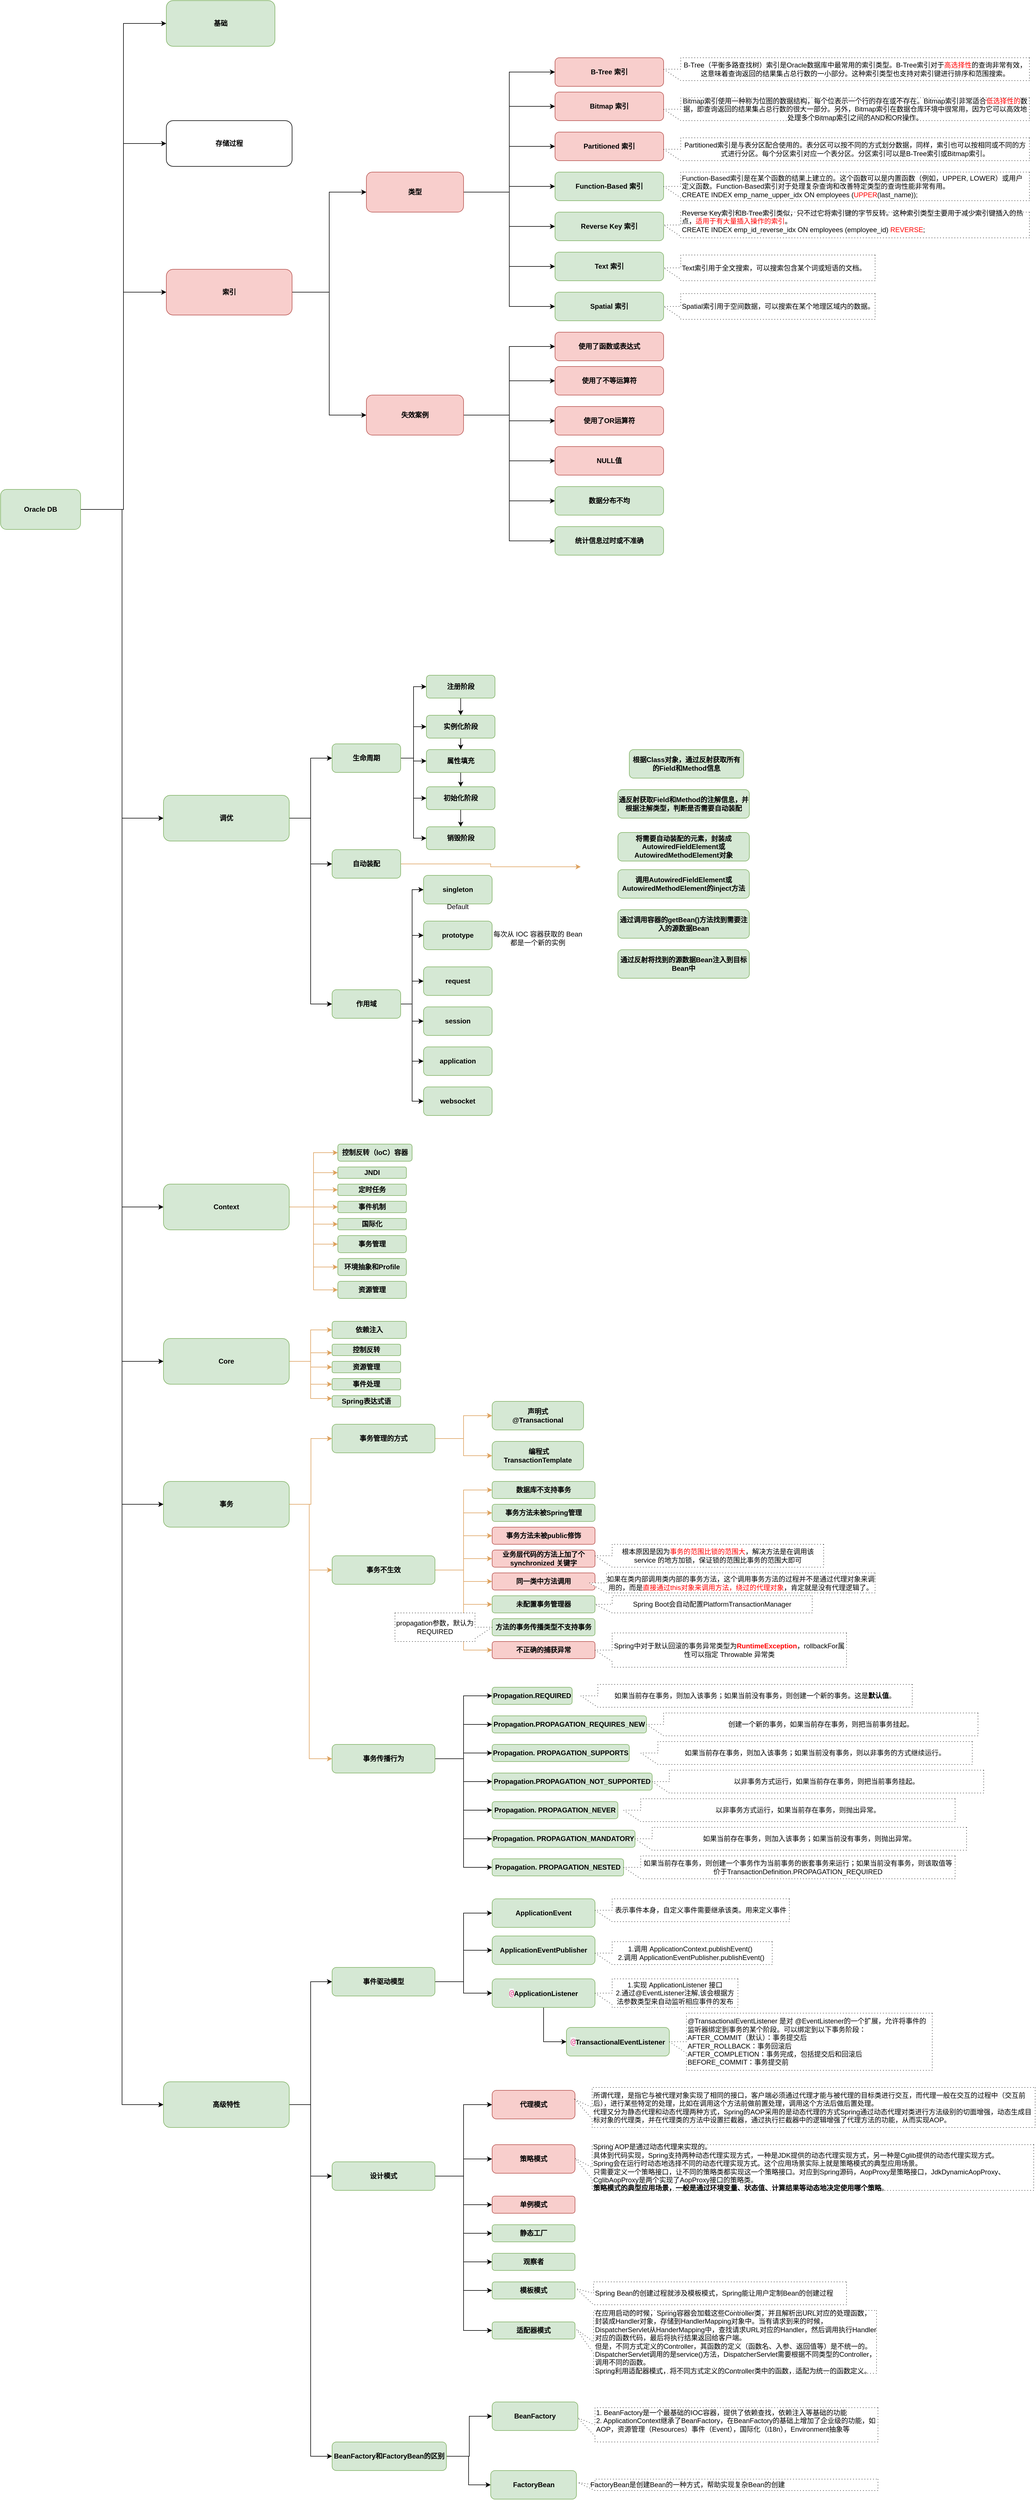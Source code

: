 <mxfile version="28.2.1">
  <diagram name="Page-1" id="QmIrFQa1cvEONQeuqGTy">
    <mxGraphModel dx="2914" dy="2173" grid="1" gridSize="10" guides="1" tooltips="1" connect="1" arrows="1" fold="1" page="1" pageScale="1" pageWidth="850" pageHeight="1100" math="0" shadow="0">
      <root>
        <mxCell id="0" />
        <mxCell id="1" parent="0" />
        <mxCell id="nR0HkuhDGCpSzbCuDiu6-6" value="" style="rounded=0;whiteSpace=wrap;html=1;dashed=1;strokeColor=none;fillColor=none;" parent="1" vertex="1">
          <mxGeometry x="835" y="1160" width="370" height="450" as="geometry" />
        </mxCell>
        <mxCell id="t2AcmH2n_HT6Ft2l21uT-8" style="edgeStyle=orthogonalEdgeStyle;rounded=0;orthogonalLoop=1;jettySize=auto;html=1;entryX=0;entryY=0.5;entryDx=0;entryDy=0;" parent="1" source="t2AcmH2n_HT6Ft2l21uT-1" target="t2AcmH2n_HT6Ft2l21uT-3" edge="1">
          <mxGeometry relative="1" as="geometry">
            <mxPoint x="120" y="480" as="targetPoint" />
          </mxGeometry>
        </mxCell>
        <mxCell id="t2AcmH2n_HT6Ft2l21uT-9" style="edgeStyle=orthogonalEdgeStyle;rounded=0;orthogonalLoop=1;jettySize=auto;html=1;entryX=0;entryY=0.5;entryDx=0;entryDy=0;" parent="1" source="t2AcmH2n_HT6Ft2l21uT-1" target="t2AcmH2n_HT6Ft2l21uT-4" edge="1">
          <mxGeometry relative="1" as="geometry" />
        </mxCell>
        <mxCell id="t2AcmH2n_HT6Ft2l21uT-10" style="edgeStyle=orthogonalEdgeStyle;rounded=0;orthogonalLoop=1;jettySize=auto;html=1;entryX=0;entryY=0.5;entryDx=0;entryDy=0;" parent="1" source="t2AcmH2n_HT6Ft2l21uT-1" target="t2AcmH2n_HT6Ft2l21uT-5" edge="1">
          <mxGeometry relative="1" as="geometry" />
        </mxCell>
        <mxCell id="t2AcmH2n_HT6Ft2l21uT-11" style="edgeStyle=orthogonalEdgeStyle;rounded=0;orthogonalLoop=1;jettySize=auto;html=1;entryX=0;entryY=0.5;entryDx=0;entryDy=0;" parent="1" source="t2AcmH2n_HT6Ft2l21uT-1" target="t2AcmH2n_HT6Ft2l21uT-6" edge="1">
          <mxGeometry relative="1" as="geometry" />
        </mxCell>
        <mxCell id="t2AcmH2n_HT6Ft2l21uT-12" style="edgeStyle=orthogonalEdgeStyle;rounded=0;orthogonalLoop=1;jettySize=auto;html=1;entryX=0;entryY=0.5;entryDx=0;entryDy=0;" parent="1" source="t2AcmH2n_HT6Ft2l21uT-1" target="t2AcmH2n_HT6Ft2l21uT-7" edge="1">
          <mxGeometry relative="1" as="geometry" />
        </mxCell>
        <mxCell id="t2AcmH2n_HT6Ft2l21uT-13" style="edgeStyle=orthogonalEdgeStyle;rounded=0;orthogonalLoop=1;jettySize=auto;html=1;entryX=0;entryY=0.5;entryDx=0;entryDy=0;" parent="1" source="t2AcmH2n_HT6Ft2l21uT-1" target="t2AcmH2n_HT6Ft2l21uT-2" edge="1">
          <mxGeometry relative="1" as="geometry" />
        </mxCell>
        <mxCell id="t2AcmH2n_HT6Ft2l21uT-57" style="edgeStyle=orthogonalEdgeStyle;rounded=0;orthogonalLoop=1;jettySize=auto;html=1;entryX=0;entryY=0.5;entryDx=0;entryDy=0;" parent="1" source="t2AcmH2n_HT6Ft2l21uT-1" target="t2AcmH2n_HT6Ft2l21uT-56" edge="1">
          <mxGeometry relative="1" as="geometry" />
        </mxCell>
        <mxCell id="tT5IO1cDAPoozINB5vS--2" style="edgeStyle=orthogonalEdgeStyle;rounded=0;orthogonalLoop=1;jettySize=auto;html=1;entryX=0;entryY=0.5;entryDx=0;entryDy=0;" edge="1" parent="1" source="t2AcmH2n_HT6Ft2l21uT-1" target="tT5IO1cDAPoozINB5vS--1">
          <mxGeometry relative="1" as="geometry" />
        </mxCell>
        <mxCell id="t2AcmH2n_HT6Ft2l21uT-1" value="Oracle DB" style="rounded=1;whiteSpace=wrap;html=1;fillColor=#d5e8d4;strokeColor=#82b366;fontStyle=1" parent="1" vertex="1">
          <mxGeometry x="-180" y="725" width="140" height="70" as="geometry" />
        </mxCell>
        <mxCell id="t2AcmH2n_HT6Ft2l21uT-2" value="基础" style="rounded=1;whiteSpace=wrap;html=1;fillColor=#d5e8d4;strokeColor=#82b366;fontStyle=1" parent="1" vertex="1">
          <mxGeometry x="110" y="-130" width="190" height="80" as="geometry" />
        </mxCell>
        <mxCell id="t2AcmH2n_HT6Ft2l21uT-3" value="存储过程" style="rounded=1;whiteSpace=wrap;html=1;fontStyle=1" parent="1" vertex="1">
          <mxGeometry x="110" y="80" width="220" height="80" as="geometry" />
        </mxCell>
        <mxCell id="rXUWPWZFfcHT6W9mrPYL-103" style="edgeStyle=orthogonalEdgeStyle;rounded=0;orthogonalLoop=1;jettySize=auto;html=1;entryX=0;entryY=0.5;entryDx=0;entryDy=0;" parent="1" source="t2AcmH2n_HT6Ft2l21uT-4" target="rXUWPWZFfcHT6W9mrPYL-98" edge="1">
          <mxGeometry relative="1" as="geometry" />
        </mxCell>
        <mxCell id="rXUWPWZFfcHT6W9mrPYL-117" style="edgeStyle=orthogonalEdgeStyle;rounded=0;orthogonalLoop=1;jettySize=auto;html=1;entryX=0;entryY=0.5;entryDx=0;entryDy=0;" parent="1" source="t2AcmH2n_HT6Ft2l21uT-4" target="rXUWPWZFfcHT6W9mrPYL-116" edge="1">
          <mxGeometry relative="1" as="geometry" />
        </mxCell>
        <mxCell id="rXUWPWZFfcHT6W9mrPYL-133" style="edgeStyle=orthogonalEdgeStyle;rounded=0;orthogonalLoop=1;jettySize=auto;html=1;entryX=0;entryY=0.5;entryDx=0;entryDy=0;" parent="1" source="t2AcmH2n_HT6Ft2l21uT-4" target="rXUWPWZFfcHT6W9mrPYL-132" edge="1">
          <mxGeometry relative="1" as="geometry" />
        </mxCell>
        <mxCell id="t2AcmH2n_HT6Ft2l21uT-4" value="调优" style="rounded=1;whiteSpace=wrap;html=1;fillColor=#d5e8d4;strokeColor=#82b366;fontStyle=1" parent="1" vertex="1">
          <mxGeometry x="105" y="1260" width="220" height="80" as="geometry" />
        </mxCell>
        <mxCell id="nR0HkuhDGCpSzbCuDiu6-17" style="edgeStyle=orthogonalEdgeStyle;rounded=0;orthogonalLoop=1;jettySize=auto;html=1;strokeColor=#DDA15E;fontColor=#FEFAE0;fillColor=#BC6C25;entryX=0;entryY=0.5;entryDx=0;entryDy=0;" parent="1" source="t2AcmH2n_HT6Ft2l21uT-5" target="nR0HkuhDGCpSzbCuDiu6-10" edge="1">
          <mxGeometry relative="1" as="geometry">
            <mxPoint x="370" y="1960" as="targetPoint" />
          </mxGeometry>
        </mxCell>
        <mxCell id="nR0HkuhDGCpSzbCuDiu6-18" style="edgeStyle=orthogonalEdgeStyle;rounded=0;orthogonalLoop=1;jettySize=auto;html=1;entryX=0;entryY=0.5;entryDx=0;entryDy=0;strokeColor=#DDA15E;fontColor=#FEFAE0;fillColor=#BC6C25;" parent="1" source="t2AcmH2n_HT6Ft2l21uT-5" target="nR0HkuhDGCpSzbCuDiu6-11" edge="1">
          <mxGeometry relative="1" as="geometry" />
        </mxCell>
        <mxCell id="nR0HkuhDGCpSzbCuDiu6-19" style="edgeStyle=orthogonalEdgeStyle;rounded=0;orthogonalLoop=1;jettySize=auto;html=1;entryX=0;entryY=0.5;entryDx=0;entryDy=0;strokeColor=#DDA15E;fontColor=#FEFAE0;fillColor=#BC6C25;" parent="1" source="t2AcmH2n_HT6Ft2l21uT-5" target="nR0HkuhDGCpSzbCuDiu6-13" edge="1">
          <mxGeometry relative="1" as="geometry" />
        </mxCell>
        <mxCell id="nR0HkuhDGCpSzbCuDiu6-20" style="edgeStyle=orthogonalEdgeStyle;rounded=0;orthogonalLoop=1;jettySize=auto;html=1;entryX=0;entryY=0.5;entryDx=0;entryDy=0;strokeColor=#DDA15E;fontColor=#FEFAE0;fillColor=#BC6C25;" parent="1" source="t2AcmH2n_HT6Ft2l21uT-5" target="nR0HkuhDGCpSzbCuDiu6-14" edge="1">
          <mxGeometry relative="1" as="geometry" />
        </mxCell>
        <mxCell id="nR0HkuhDGCpSzbCuDiu6-21" style="edgeStyle=orthogonalEdgeStyle;rounded=0;orthogonalLoop=1;jettySize=auto;html=1;entryX=0;entryY=0.5;entryDx=0;entryDy=0;strokeColor=#DDA15E;fontColor=#FEFAE0;fillColor=#BC6C25;" parent="1" source="t2AcmH2n_HT6Ft2l21uT-5" target="nR0HkuhDGCpSzbCuDiu6-15" edge="1">
          <mxGeometry relative="1" as="geometry" />
        </mxCell>
        <mxCell id="nR0HkuhDGCpSzbCuDiu6-22" style="edgeStyle=orthogonalEdgeStyle;rounded=0;orthogonalLoop=1;jettySize=auto;html=1;entryX=0;entryY=0.5;entryDx=0;entryDy=0;strokeColor=#DDA15E;fontColor=#FEFAE0;fillColor=#BC6C25;" parent="1" source="t2AcmH2n_HT6Ft2l21uT-5" target="nR0HkuhDGCpSzbCuDiu6-16" edge="1">
          <mxGeometry relative="1" as="geometry" />
        </mxCell>
        <mxCell id="nR0HkuhDGCpSzbCuDiu6-25" style="edgeStyle=orthogonalEdgeStyle;rounded=0;orthogonalLoop=1;jettySize=auto;html=1;entryX=0;entryY=0.5;entryDx=0;entryDy=0;strokeColor=#DDA15E;fontColor=#FEFAE0;fillColor=#BC6C25;" parent="1" source="t2AcmH2n_HT6Ft2l21uT-5" target="nR0HkuhDGCpSzbCuDiu6-23" edge="1">
          <mxGeometry relative="1" as="geometry" />
        </mxCell>
        <mxCell id="nR0HkuhDGCpSzbCuDiu6-26" style="edgeStyle=orthogonalEdgeStyle;rounded=0;orthogonalLoop=1;jettySize=auto;html=1;entryX=0;entryY=0.5;entryDx=0;entryDy=0;strokeColor=#DDA15E;fontColor=#FEFAE0;fillColor=#BC6C25;" parent="1" source="t2AcmH2n_HT6Ft2l21uT-5" target="nR0HkuhDGCpSzbCuDiu6-24" edge="1">
          <mxGeometry relative="1" as="geometry" />
        </mxCell>
        <mxCell id="t2AcmH2n_HT6Ft2l21uT-5" value="Context" style="rounded=1;whiteSpace=wrap;html=1;fillColor=#d5e8d4;strokeColor=#82b366;fontStyle=1" parent="1" vertex="1">
          <mxGeometry x="105" y="1940" width="220" height="80" as="geometry" />
        </mxCell>
        <mxCell id="nR0HkuhDGCpSzbCuDiu6-35" style="edgeStyle=orthogonalEdgeStyle;rounded=0;orthogonalLoop=1;jettySize=auto;html=1;entryX=0;entryY=0.5;entryDx=0;entryDy=0;strokeColor=#DDA15E;fontColor=#FEFAE0;fillColor=#BC6C25;" parent="1" source="t2AcmH2n_HT6Ft2l21uT-6" target="nR0HkuhDGCpSzbCuDiu6-27" edge="1">
          <mxGeometry relative="1" as="geometry" />
        </mxCell>
        <mxCell id="nR0HkuhDGCpSzbCuDiu6-36" style="edgeStyle=orthogonalEdgeStyle;rounded=0;orthogonalLoop=1;jettySize=auto;html=1;entryX=0;entryY=0.75;entryDx=0;entryDy=0;strokeColor=#DDA15E;fontColor=#FEFAE0;fillColor=#BC6C25;" parent="1" source="t2AcmH2n_HT6Ft2l21uT-6" target="nR0HkuhDGCpSzbCuDiu6-28" edge="1">
          <mxGeometry relative="1" as="geometry" />
        </mxCell>
        <mxCell id="nR0HkuhDGCpSzbCuDiu6-37" style="edgeStyle=orthogonalEdgeStyle;rounded=0;orthogonalLoop=1;jettySize=auto;html=1;strokeColor=#DDA15E;fontColor=#FEFAE0;fillColor=#BC6C25;" parent="1" source="t2AcmH2n_HT6Ft2l21uT-6" target="nR0HkuhDGCpSzbCuDiu6-29" edge="1">
          <mxGeometry relative="1" as="geometry" />
        </mxCell>
        <mxCell id="nR0HkuhDGCpSzbCuDiu6-38" style="edgeStyle=orthogonalEdgeStyle;rounded=0;orthogonalLoop=1;jettySize=auto;html=1;entryX=0;entryY=0.5;entryDx=0;entryDy=0;strokeColor=#DDA15E;fontColor=#FEFAE0;fillColor=#BC6C25;" parent="1" source="t2AcmH2n_HT6Ft2l21uT-6" target="nR0HkuhDGCpSzbCuDiu6-30" edge="1">
          <mxGeometry relative="1" as="geometry" />
        </mxCell>
        <mxCell id="nR0HkuhDGCpSzbCuDiu6-39" style="edgeStyle=orthogonalEdgeStyle;rounded=0;orthogonalLoop=1;jettySize=auto;html=1;entryX=0;entryY=0.25;entryDx=0;entryDy=0;strokeColor=#DDA15E;fontColor=#FEFAE0;fillColor=#BC6C25;" parent="1" source="t2AcmH2n_HT6Ft2l21uT-6" target="nR0HkuhDGCpSzbCuDiu6-31" edge="1">
          <mxGeometry relative="1" as="geometry" />
        </mxCell>
        <mxCell id="t2AcmH2n_HT6Ft2l21uT-6" value="Core" style="rounded=1;whiteSpace=wrap;html=1;fillColor=#d5e8d4;strokeColor=#82b366;fontStyle=1" parent="1" vertex="1">
          <mxGeometry x="105" y="2210" width="220" height="80" as="geometry" />
        </mxCell>
        <mxCell id="eq9ACowOTim6wulsKato-5" style="edgeStyle=orthogonalEdgeStyle;rounded=0;orthogonalLoop=1;jettySize=auto;html=1;entryX=0;entryY=0.5;entryDx=0;entryDy=0;" parent="1" source="t2AcmH2n_HT6Ft2l21uT-7" target="eq9ACowOTim6wulsKato-1" edge="1">
          <mxGeometry relative="1" as="geometry" />
        </mxCell>
        <mxCell id="eq9ACowOTim6wulsKato-19" style="edgeStyle=orthogonalEdgeStyle;rounded=0;orthogonalLoop=1;jettySize=auto;html=1;entryX=0;entryY=0.5;entryDx=0;entryDy=0;" parent="1" source="t2AcmH2n_HT6Ft2l21uT-7" target="eq9ACowOTim6wulsKato-17" edge="1">
          <mxGeometry relative="1" as="geometry" />
        </mxCell>
        <mxCell id="eq9ACowOTim6wulsKato-20" style="edgeStyle=orthogonalEdgeStyle;rounded=0;orthogonalLoop=1;jettySize=auto;html=1;entryX=0;entryY=0.5;entryDx=0;entryDy=0;" parent="1" source="t2AcmH2n_HT6Ft2l21uT-7" target="eq9ACowOTim6wulsKato-18" edge="1">
          <mxGeometry relative="1" as="geometry" />
        </mxCell>
        <mxCell id="t2AcmH2n_HT6Ft2l21uT-7" value="高级特性" style="rounded=1;whiteSpace=wrap;html=1;fillColor=#d5e8d4;strokeColor=#82b366;fontStyle=1" parent="1" vertex="1">
          <mxGeometry x="105" y="3510" width="220" height="80" as="geometry" />
        </mxCell>
        <mxCell id="nR0HkuhDGCpSzbCuDiu6-44" style="edgeStyle=orthogonalEdgeStyle;rounded=0;orthogonalLoop=1;jettySize=auto;html=1;entryX=0;entryY=0.5;entryDx=0;entryDy=0;strokeColor=#DDA15E;fontColor=#FEFAE0;fillColor=#BC6C25;" parent="1" source="t2AcmH2n_HT6Ft2l21uT-56" target="nR0HkuhDGCpSzbCuDiu6-40" edge="1">
          <mxGeometry relative="1" as="geometry">
            <Array as="points">
              <mxPoint x="363" y="2500" />
              <mxPoint x="363" y="2385" />
            </Array>
          </mxGeometry>
        </mxCell>
        <mxCell id="nR0HkuhDGCpSzbCuDiu6-47" style="rounded=0;orthogonalLoop=1;jettySize=auto;html=1;strokeColor=#DDA15E;fontColor=#FEFAE0;fillColor=#BC6C25;entryX=0;entryY=0.5;entryDx=0;entryDy=0;exitX=1;exitY=0.5;exitDx=0;exitDy=0;edgeStyle=orthogonalEdgeStyle;" parent="1" source="t2AcmH2n_HT6Ft2l21uT-56" target="nR0HkuhDGCpSzbCuDiu6-41" edge="1">
          <mxGeometry relative="1" as="geometry">
            <Array as="points">
              <mxPoint x="360" y="2500" />
              <mxPoint x="360" y="2615" />
            </Array>
          </mxGeometry>
        </mxCell>
        <mxCell id="t2AcmH2n_HT6Ft2l21uT-56" value="事务" style="rounded=1;whiteSpace=wrap;html=1;fillColor=#d5e8d4;strokeColor=#82b366;fontStyle=1" parent="1" vertex="1">
          <mxGeometry x="105" y="2460" width="220" height="80" as="geometry" />
        </mxCell>
        <mxCell id="rXUWPWZFfcHT6W9mrPYL-104" style="edgeStyle=orthogonalEdgeStyle;rounded=0;orthogonalLoop=1;jettySize=auto;html=1;entryX=0;entryY=0.5;entryDx=0;entryDy=0;" parent="1" source="rXUWPWZFfcHT6W9mrPYL-98" target="rXUWPWZFfcHT6W9mrPYL-99" edge="1">
          <mxGeometry relative="1" as="geometry" />
        </mxCell>
        <mxCell id="rXUWPWZFfcHT6W9mrPYL-105" style="edgeStyle=orthogonalEdgeStyle;rounded=0;orthogonalLoop=1;jettySize=auto;html=1;entryX=0;entryY=0.5;entryDx=0;entryDy=0;" parent="1" source="rXUWPWZFfcHT6W9mrPYL-98" target="rXUWPWZFfcHT6W9mrPYL-100" edge="1">
          <mxGeometry relative="1" as="geometry" />
        </mxCell>
        <mxCell id="rXUWPWZFfcHT6W9mrPYL-106" style="edgeStyle=orthogonalEdgeStyle;rounded=0;orthogonalLoop=1;jettySize=auto;html=1;entryX=0;entryY=0.5;entryDx=0;entryDy=0;" parent="1" source="rXUWPWZFfcHT6W9mrPYL-98" target="rXUWPWZFfcHT6W9mrPYL-101" edge="1">
          <mxGeometry relative="1" as="geometry" />
        </mxCell>
        <mxCell id="rXUWPWZFfcHT6W9mrPYL-107" style="edgeStyle=orthogonalEdgeStyle;rounded=0;orthogonalLoop=1;jettySize=auto;html=1;entryX=0;entryY=0.5;entryDx=0;entryDy=0;" parent="1" source="rXUWPWZFfcHT6W9mrPYL-98" target="rXUWPWZFfcHT6W9mrPYL-102" edge="1">
          <mxGeometry relative="1" as="geometry" />
        </mxCell>
        <mxCell id="rXUWPWZFfcHT6W9mrPYL-115" style="edgeStyle=orthogonalEdgeStyle;rounded=0;orthogonalLoop=1;jettySize=auto;html=1;entryX=0;entryY=0.5;entryDx=0;entryDy=0;" parent="1" source="rXUWPWZFfcHT6W9mrPYL-98" target="rXUWPWZFfcHT6W9mrPYL-112" edge="1">
          <mxGeometry relative="1" as="geometry" />
        </mxCell>
        <mxCell id="rXUWPWZFfcHT6W9mrPYL-98" value="生命周期" style="rounded=1;whiteSpace=wrap;html=1;fillColor=#d5e8d4;strokeColor=#82b366;fontStyle=1" parent="1" vertex="1">
          <mxGeometry x="400" y="1170" width="120" height="50" as="geometry" />
        </mxCell>
        <mxCell id="rXUWPWZFfcHT6W9mrPYL-109" style="edgeStyle=orthogonalEdgeStyle;rounded=0;orthogonalLoop=1;jettySize=auto;html=1;entryX=0.5;entryY=0;entryDx=0;entryDy=0;" parent="1" source="rXUWPWZFfcHT6W9mrPYL-99" target="rXUWPWZFfcHT6W9mrPYL-100" edge="1">
          <mxGeometry relative="1" as="geometry" />
        </mxCell>
        <mxCell id="rXUWPWZFfcHT6W9mrPYL-99" value="注册阶段" style="rounded=1;whiteSpace=wrap;html=1;fillColor=#d5e8d4;strokeColor=#82b366;fontStyle=1" parent="1" vertex="1">
          <mxGeometry x="565" y="1050" width="120" height="40" as="geometry" />
        </mxCell>
        <mxCell id="rXUWPWZFfcHT6W9mrPYL-113" style="edgeStyle=orthogonalEdgeStyle;rounded=0;orthogonalLoop=1;jettySize=auto;html=1;entryX=0.5;entryY=0;entryDx=0;entryDy=0;" parent="1" source="rXUWPWZFfcHT6W9mrPYL-100" target="rXUWPWZFfcHT6W9mrPYL-112" edge="1">
          <mxGeometry relative="1" as="geometry" />
        </mxCell>
        <mxCell id="rXUWPWZFfcHT6W9mrPYL-100" value="实例化阶段" style="rounded=1;whiteSpace=wrap;html=1;fillColor=#d5e8d4;strokeColor=#82b366;fontStyle=1" parent="1" vertex="1">
          <mxGeometry x="565" y="1120" width="120" height="40" as="geometry" />
        </mxCell>
        <mxCell id="rXUWPWZFfcHT6W9mrPYL-111" style="edgeStyle=orthogonalEdgeStyle;rounded=0;orthogonalLoop=1;jettySize=auto;html=1;entryX=0.5;entryY=0;entryDx=0;entryDy=0;" parent="1" source="rXUWPWZFfcHT6W9mrPYL-101" target="rXUWPWZFfcHT6W9mrPYL-102" edge="1">
          <mxGeometry relative="1" as="geometry" />
        </mxCell>
        <mxCell id="rXUWPWZFfcHT6W9mrPYL-101" value="初始化阶段" style="rounded=1;whiteSpace=wrap;html=1;fillColor=#d5e8d4;strokeColor=#82b366;fontStyle=1" parent="1" vertex="1">
          <mxGeometry x="565" y="1245" width="120" height="40" as="geometry" />
        </mxCell>
        <mxCell id="rXUWPWZFfcHT6W9mrPYL-102" value="销毁阶段" style="rounded=1;whiteSpace=wrap;html=1;fillColor=#d5e8d4;strokeColor=#82b366;fontStyle=1" parent="1" vertex="1">
          <mxGeometry x="565" y="1315" width="120" height="40" as="geometry" />
        </mxCell>
        <mxCell id="rXUWPWZFfcHT6W9mrPYL-114" style="edgeStyle=orthogonalEdgeStyle;rounded=0;orthogonalLoop=1;jettySize=auto;html=1;entryX=0.5;entryY=0;entryDx=0;entryDy=0;" parent="1" source="rXUWPWZFfcHT6W9mrPYL-112" target="rXUWPWZFfcHT6W9mrPYL-101" edge="1">
          <mxGeometry relative="1" as="geometry" />
        </mxCell>
        <mxCell id="rXUWPWZFfcHT6W9mrPYL-112" value="属性填充" style="rounded=1;whiteSpace=wrap;html=1;fillColor=#d5e8d4;strokeColor=#82b366;fontStyle=1" parent="1" vertex="1">
          <mxGeometry x="565" y="1180" width="120" height="40" as="geometry" />
        </mxCell>
        <mxCell id="rXUWPWZFfcHT6W9mrPYL-125" style="edgeStyle=orthogonalEdgeStyle;rounded=0;orthogonalLoop=1;jettySize=auto;html=1;entryX=0;entryY=0.5;entryDx=0;entryDy=0;" parent="1" source="rXUWPWZFfcHT6W9mrPYL-116" target="rXUWPWZFfcHT6W9mrPYL-118" edge="1">
          <mxGeometry relative="1" as="geometry" />
        </mxCell>
        <mxCell id="rXUWPWZFfcHT6W9mrPYL-126" style="edgeStyle=orthogonalEdgeStyle;rounded=0;orthogonalLoop=1;jettySize=auto;html=1;entryX=0;entryY=0.5;entryDx=0;entryDy=0;" parent="1" source="rXUWPWZFfcHT6W9mrPYL-116" target="rXUWPWZFfcHT6W9mrPYL-119" edge="1">
          <mxGeometry relative="1" as="geometry" />
        </mxCell>
        <mxCell id="rXUWPWZFfcHT6W9mrPYL-127" style="edgeStyle=orthogonalEdgeStyle;rounded=0;orthogonalLoop=1;jettySize=auto;html=1;entryX=0;entryY=0.5;entryDx=0;entryDy=0;" parent="1" source="rXUWPWZFfcHT6W9mrPYL-116" target="rXUWPWZFfcHT6W9mrPYL-121" edge="1">
          <mxGeometry relative="1" as="geometry" />
        </mxCell>
        <mxCell id="rXUWPWZFfcHT6W9mrPYL-128" style="edgeStyle=orthogonalEdgeStyle;rounded=0;orthogonalLoop=1;jettySize=auto;html=1;entryX=0;entryY=0.5;entryDx=0;entryDy=0;" parent="1" source="rXUWPWZFfcHT6W9mrPYL-116" target="rXUWPWZFfcHT6W9mrPYL-122" edge="1">
          <mxGeometry relative="1" as="geometry" />
        </mxCell>
        <mxCell id="rXUWPWZFfcHT6W9mrPYL-129" style="edgeStyle=orthogonalEdgeStyle;rounded=0;orthogonalLoop=1;jettySize=auto;html=1;entryX=0;entryY=0.5;entryDx=0;entryDy=0;" parent="1" source="rXUWPWZFfcHT6W9mrPYL-116" target="rXUWPWZFfcHT6W9mrPYL-123" edge="1">
          <mxGeometry relative="1" as="geometry" />
        </mxCell>
        <mxCell id="rXUWPWZFfcHT6W9mrPYL-130" style="edgeStyle=orthogonalEdgeStyle;rounded=0;orthogonalLoop=1;jettySize=auto;html=1;entryX=0;entryY=0.5;entryDx=0;entryDy=0;" parent="1" source="rXUWPWZFfcHT6W9mrPYL-116" target="rXUWPWZFfcHT6W9mrPYL-124" edge="1">
          <mxGeometry relative="1" as="geometry" />
        </mxCell>
        <mxCell id="rXUWPWZFfcHT6W9mrPYL-116" value="作用域" style="rounded=1;whiteSpace=wrap;html=1;fillColor=#d5e8d4;strokeColor=#82b366;fontStyle=1" parent="1" vertex="1">
          <mxGeometry x="400" y="1600" width="120" height="50" as="geometry" />
        </mxCell>
        <mxCell id="rXUWPWZFfcHT6W9mrPYL-118" value="singleton" style="rounded=1;whiteSpace=wrap;html=1;fillColor=#d5e8d4;strokeColor=#82b366;fontStyle=1" parent="1" vertex="1">
          <mxGeometry x="560" y="1400" width="120" height="50" as="geometry" />
        </mxCell>
        <mxCell id="rXUWPWZFfcHT6W9mrPYL-119" value="prototype" style="rounded=1;whiteSpace=wrap;html=1;fillColor=#d5e8d4;strokeColor=#82b366;fontStyle=1" parent="1" vertex="1">
          <mxGeometry x="560" y="1480" width="120" height="50" as="geometry" />
        </mxCell>
        <mxCell id="rXUWPWZFfcHT6W9mrPYL-120" value="Default" style="text;strokeColor=none;align=center;fillColor=none;html=1;verticalAlign=middle;whiteSpace=wrap;rounded=0;" parent="1" vertex="1">
          <mxGeometry x="590" y="1440" width="60" height="30" as="geometry" />
        </mxCell>
        <mxCell id="rXUWPWZFfcHT6W9mrPYL-121" value="request" style="rounded=1;whiteSpace=wrap;html=1;fillColor=#d5e8d4;strokeColor=#82b366;fontStyle=1" parent="1" vertex="1">
          <mxGeometry x="560" y="1560" width="120" height="50" as="geometry" />
        </mxCell>
        <mxCell id="rXUWPWZFfcHT6W9mrPYL-122" value="session" style="rounded=1;whiteSpace=wrap;html=1;fillColor=#d5e8d4;strokeColor=#82b366;fontStyle=1" parent="1" vertex="1">
          <mxGeometry x="560" y="1630" width="120" height="50" as="geometry" />
        </mxCell>
        <mxCell id="rXUWPWZFfcHT6W9mrPYL-123" value="application" style="rounded=1;whiteSpace=wrap;html=1;fillColor=#d5e8d4;strokeColor=#82b366;fontStyle=1" parent="1" vertex="1">
          <mxGeometry x="560" y="1700" width="120" height="50" as="geometry" />
        </mxCell>
        <mxCell id="rXUWPWZFfcHT6W9mrPYL-124" value="websocket" style="rounded=1;whiteSpace=wrap;html=1;fillColor=#d5e8d4;strokeColor=#82b366;fontStyle=1" parent="1" vertex="1">
          <mxGeometry x="560" y="1770" width="120" height="50" as="geometry" />
        </mxCell>
        <mxCell id="rXUWPWZFfcHT6W9mrPYL-131" value="每次从 IOC 容器获取的 Bean 都是一个新的实例" style="text;strokeColor=none;align=center;fillColor=none;html=1;verticalAlign=middle;whiteSpace=wrap;rounded=0;" parent="1" vertex="1">
          <mxGeometry x="680" y="1480" width="160" height="60" as="geometry" />
        </mxCell>
        <mxCell id="nR0HkuhDGCpSzbCuDiu6-7" style="edgeStyle=orthogonalEdgeStyle;rounded=0;orthogonalLoop=1;jettySize=auto;html=1;entryX=0;entryY=0.5;entryDx=0;entryDy=0;strokeColor=#DDA15E;fontColor=#FEFAE0;fillColor=#BC6C25;" parent="1" source="rXUWPWZFfcHT6W9mrPYL-132" target="nR0HkuhDGCpSzbCuDiu6-6" edge="1">
          <mxGeometry relative="1" as="geometry" />
        </mxCell>
        <mxCell id="rXUWPWZFfcHT6W9mrPYL-132" value="自动装配" style="rounded=1;whiteSpace=wrap;html=1;fillColor=#d5e8d4;strokeColor=#82b366;fontStyle=1" parent="1" vertex="1">
          <mxGeometry x="400" y="1355" width="120" height="50" as="geometry" />
        </mxCell>
        <mxCell id="rXUWPWZFfcHT6W9mrPYL-134" value="根据Class对象，通过反射获取所有的Field和Method信息" style="rounded=1;whiteSpace=wrap;html=1;fillColor=#d5e8d4;strokeColor=#82b366;fontStyle=1" parent="1" vertex="1">
          <mxGeometry x="920" y="1180" width="200" height="50" as="geometry" />
        </mxCell>
        <mxCell id="nR0HkuhDGCpSzbCuDiu6-1" value="通反射获取Field和Method的注解信息，并根据注解类型，判断是否需要自动装配" style="rounded=1;whiteSpace=wrap;html=1;fillColor=#d5e8d4;strokeColor=#82b366;fontStyle=1" parent="1" vertex="1">
          <mxGeometry x="900" y="1250" width="230" height="50" as="geometry" />
        </mxCell>
        <mxCell id="nR0HkuhDGCpSzbCuDiu6-2" value="将需要自动装配的元素，封装成AutowiredFieldElement或AutowiredMethodElement对象" style="rounded=1;whiteSpace=wrap;html=1;fillColor=#d5e8d4;strokeColor=#82b366;fontStyle=1" parent="1" vertex="1">
          <mxGeometry x="900" y="1325" width="230" height="50" as="geometry" />
        </mxCell>
        <mxCell id="nR0HkuhDGCpSzbCuDiu6-3" value="调用AutowiredFieldElement或AutowiredMethodElement的inject方法" style="rounded=1;whiteSpace=wrap;html=1;fillColor=#d5e8d4;strokeColor=#82b366;fontStyle=1" parent="1" vertex="1">
          <mxGeometry x="900" y="1390" width="230" height="50" as="geometry" />
        </mxCell>
        <mxCell id="nR0HkuhDGCpSzbCuDiu6-4" value="通过调用容器的getBean()方法找到需要注入的源数据Bean" style="rounded=1;whiteSpace=wrap;html=1;fillColor=#d5e8d4;strokeColor=#82b366;fontStyle=1" parent="1" vertex="1">
          <mxGeometry x="900" y="1460" width="230" height="50" as="geometry" />
        </mxCell>
        <mxCell id="nR0HkuhDGCpSzbCuDiu6-5" value="&lt;div&gt;通过反射将找到的源数据Bean注入到目标Bean中&lt;/div&gt;" style="rounded=1;whiteSpace=wrap;html=1;fillColor=#d5e8d4;strokeColor=#82b366;fontStyle=1" parent="1" vertex="1">
          <mxGeometry x="900" y="1530" width="230" height="50" as="geometry" />
        </mxCell>
        <mxCell id="nR0HkuhDGCpSzbCuDiu6-10" value="控制反转（IoC）容器" style="rounded=1;whiteSpace=wrap;html=1;fillColor=#d5e8d4;strokeColor=#82b366;fontStyle=1" parent="1" vertex="1">
          <mxGeometry x="410" y="1870" width="130" height="30" as="geometry" />
        </mxCell>
        <mxCell id="nR0HkuhDGCpSzbCuDiu6-11" value="JNDI" style="rounded=1;whiteSpace=wrap;html=1;fillColor=#d5e8d4;strokeColor=#82b366;fontStyle=1" parent="1" vertex="1">
          <mxGeometry x="410" y="1910" width="120" height="20" as="geometry" />
        </mxCell>
        <mxCell id="nR0HkuhDGCpSzbCuDiu6-13" value="定时任务" style="rounded=1;whiteSpace=wrap;html=1;fillColor=#d5e8d4;strokeColor=#82b366;fontStyle=1" parent="1" vertex="1">
          <mxGeometry x="410" y="1940" width="120" height="20" as="geometry" />
        </mxCell>
        <mxCell id="nR0HkuhDGCpSzbCuDiu6-14" value="事件机制" style="rounded=1;whiteSpace=wrap;html=1;fillColor=#d5e8d4;strokeColor=#82b366;fontStyle=1" parent="1" vertex="1">
          <mxGeometry x="410" y="1970" width="120" height="20" as="geometry" />
        </mxCell>
        <mxCell id="nR0HkuhDGCpSzbCuDiu6-15" value="国际化" style="rounded=1;whiteSpace=wrap;html=1;fillColor=#d5e8d4;strokeColor=#82b366;fontStyle=1" parent="1" vertex="1">
          <mxGeometry x="410" y="2000" width="120" height="20" as="geometry" />
        </mxCell>
        <mxCell id="nR0HkuhDGCpSzbCuDiu6-16" value="事务管理" style="rounded=1;whiteSpace=wrap;html=1;fillColor=#d5e8d4;strokeColor=#82b366;fontStyle=1" parent="1" vertex="1">
          <mxGeometry x="410" y="2030" width="120" height="30" as="geometry" />
        </mxCell>
        <mxCell id="nR0HkuhDGCpSzbCuDiu6-23" value="环境抽象和Profile" style="rounded=1;whiteSpace=wrap;html=1;fillColor=#d5e8d4;strokeColor=#82b366;fontStyle=1" parent="1" vertex="1">
          <mxGeometry x="410" y="2070" width="120" height="30" as="geometry" />
        </mxCell>
        <mxCell id="nR0HkuhDGCpSzbCuDiu6-24" value="资源管理" style="rounded=1;whiteSpace=wrap;html=1;fillColor=#d5e8d4;strokeColor=#82b366;fontStyle=1" parent="1" vertex="1">
          <mxGeometry x="410" y="2110" width="120" height="30" as="geometry" />
        </mxCell>
        <mxCell id="nR0HkuhDGCpSzbCuDiu6-27" value="依赖注入" style="rounded=1;whiteSpace=wrap;html=1;fillColor=#d5e8d4;strokeColor=#82b366;fontStyle=1" parent="1" vertex="1">
          <mxGeometry x="400" y="2180" width="130" height="30" as="geometry" />
        </mxCell>
        <mxCell id="nR0HkuhDGCpSzbCuDiu6-28" value="控制反转" style="rounded=1;whiteSpace=wrap;html=1;fillColor=#d5e8d4;strokeColor=#82b366;fontStyle=1" parent="1" vertex="1">
          <mxGeometry x="400" y="2220" width="120" height="20" as="geometry" />
        </mxCell>
        <mxCell id="nR0HkuhDGCpSzbCuDiu6-29" value="资源管理" style="rounded=1;whiteSpace=wrap;html=1;fillColor=#d5e8d4;strokeColor=#82b366;fontStyle=1" parent="1" vertex="1">
          <mxGeometry x="400" y="2250" width="120" height="20" as="geometry" />
        </mxCell>
        <mxCell id="nR0HkuhDGCpSzbCuDiu6-30" value="事件处理" style="rounded=1;whiteSpace=wrap;html=1;fillColor=#d5e8d4;strokeColor=#82b366;fontStyle=1" parent="1" vertex="1">
          <mxGeometry x="400" y="2280" width="120" height="20" as="geometry" />
        </mxCell>
        <mxCell id="nR0HkuhDGCpSzbCuDiu6-31" value="Spring表达式语" style="rounded=1;whiteSpace=wrap;html=1;fillColor=#d5e8d4;strokeColor=#82b366;fontStyle=1" parent="1" vertex="1">
          <mxGeometry x="400" y="2310" width="120" height="20" as="geometry" />
        </mxCell>
        <mxCell id="nR0HkuhDGCpSzbCuDiu6-45" style="edgeStyle=orthogonalEdgeStyle;rounded=0;orthogonalLoop=1;jettySize=auto;html=1;entryX=0;entryY=0.5;entryDx=0;entryDy=0;strokeColor=#DDA15E;fontColor=#FEFAE0;fillColor=#BC6C25;" parent="1" source="nR0HkuhDGCpSzbCuDiu6-40" target="nR0HkuhDGCpSzbCuDiu6-42" edge="1">
          <mxGeometry relative="1" as="geometry" />
        </mxCell>
        <mxCell id="nR0HkuhDGCpSzbCuDiu6-46" style="edgeStyle=orthogonalEdgeStyle;rounded=0;orthogonalLoop=1;jettySize=auto;html=1;entryX=0;entryY=0.5;entryDx=0;entryDy=0;strokeColor=#DDA15E;fontColor=#FEFAE0;fillColor=#BC6C25;" parent="1" source="nR0HkuhDGCpSzbCuDiu6-40" target="nR0HkuhDGCpSzbCuDiu6-43" edge="1">
          <mxGeometry relative="1" as="geometry" />
        </mxCell>
        <mxCell id="nR0HkuhDGCpSzbCuDiu6-40" value="事务管理的方式" style="rounded=1;whiteSpace=wrap;html=1;fillColor=#d5e8d4;strokeColor=#82b366;fontStyle=1" parent="1" vertex="1">
          <mxGeometry x="400" y="2360" width="180" height="50" as="geometry" />
        </mxCell>
        <mxCell id="nR0HkuhDGCpSzbCuDiu6-57" style="edgeStyle=orthogonalEdgeStyle;rounded=0;orthogonalLoop=1;jettySize=auto;html=1;entryX=0;entryY=0.5;entryDx=0;entryDy=0;strokeColor=#DDA15E;fontColor=#FEFAE0;fillColor=#BC6C25;" parent="1" source="nR0HkuhDGCpSzbCuDiu6-41" target="nR0HkuhDGCpSzbCuDiu6-48" edge="1">
          <mxGeometry relative="1" as="geometry" />
        </mxCell>
        <mxCell id="nR0HkuhDGCpSzbCuDiu6-58" style="edgeStyle=orthogonalEdgeStyle;rounded=0;orthogonalLoop=1;jettySize=auto;html=1;entryX=0;entryY=0.5;entryDx=0;entryDy=0;strokeColor=#DDA15E;fontColor=#FEFAE0;fillColor=#BC6C25;" parent="1" source="nR0HkuhDGCpSzbCuDiu6-41" target="nR0HkuhDGCpSzbCuDiu6-49" edge="1">
          <mxGeometry relative="1" as="geometry" />
        </mxCell>
        <mxCell id="nR0HkuhDGCpSzbCuDiu6-59" style="edgeStyle=orthogonalEdgeStyle;rounded=0;orthogonalLoop=1;jettySize=auto;html=1;entryX=0;entryY=0.5;entryDx=0;entryDy=0;strokeColor=#DDA15E;fontColor=#FEFAE0;fillColor=#BC6C25;" parent="1" source="nR0HkuhDGCpSzbCuDiu6-41" target="nR0HkuhDGCpSzbCuDiu6-50" edge="1">
          <mxGeometry relative="1" as="geometry" />
        </mxCell>
        <mxCell id="nR0HkuhDGCpSzbCuDiu6-60" style="edgeStyle=orthogonalEdgeStyle;rounded=0;orthogonalLoop=1;jettySize=auto;html=1;entryX=0;entryY=0.5;entryDx=0;entryDy=0;strokeColor=#DDA15E;fontColor=#FEFAE0;fillColor=#BC6C25;" parent="1" source="nR0HkuhDGCpSzbCuDiu6-41" target="nR0HkuhDGCpSzbCuDiu6-51" edge="1">
          <mxGeometry relative="1" as="geometry" />
        </mxCell>
        <mxCell id="nR0HkuhDGCpSzbCuDiu6-61" style="edgeStyle=orthogonalEdgeStyle;rounded=0;orthogonalLoop=1;jettySize=auto;html=1;entryX=0;entryY=0.5;entryDx=0;entryDy=0;strokeColor=#DDA15E;fontColor=#FEFAE0;fillColor=#BC6C25;" parent="1" source="nR0HkuhDGCpSzbCuDiu6-41" target="nR0HkuhDGCpSzbCuDiu6-53" edge="1">
          <mxGeometry relative="1" as="geometry" />
        </mxCell>
        <mxCell id="nR0HkuhDGCpSzbCuDiu6-62" style="edgeStyle=orthogonalEdgeStyle;rounded=0;orthogonalLoop=1;jettySize=auto;html=1;entryX=0;entryY=0.5;entryDx=0;entryDy=0;strokeColor=#DDA15E;fontColor=#FEFAE0;fillColor=#BC6C25;" parent="1" source="nR0HkuhDGCpSzbCuDiu6-41" target="nR0HkuhDGCpSzbCuDiu6-54" edge="1">
          <mxGeometry relative="1" as="geometry" />
        </mxCell>
        <mxCell id="nR0HkuhDGCpSzbCuDiu6-63" style="edgeStyle=orthogonalEdgeStyle;rounded=0;orthogonalLoop=1;jettySize=auto;html=1;entryX=0;entryY=0.5;entryDx=0;entryDy=0;strokeColor=#DDA15E;fontColor=#FEFAE0;fillColor=#BC6C25;" parent="1" source="nR0HkuhDGCpSzbCuDiu6-41" target="nR0HkuhDGCpSzbCuDiu6-56" edge="1">
          <mxGeometry relative="1" as="geometry" />
        </mxCell>
        <mxCell id="nR0HkuhDGCpSzbCuDiu6-41" value="事务不生效" style="rounded=1;whiteSpace=wrap;html=1;fillColor=#d5e8d4;strokeColor=#82b366;fontStyle=1" parent="1" vertex="1">
          <mxGeometry x="400" y="2590" width="180" height="50" as="geometry" />
        </mxCell>
        <mxCell id="nR0HkuhDGCpSzbCuDiu6-42" value="声明式&lt;div&gt;@Transactional&lt;/div&gt;" style="rounded=1;whiteSpace=wrap;html=1;fillColor=#d5e8d4;strokeColor=#82b366;fontStyle=1" parent="1" vertex="1">
          <mxGeometry x="680" y="2320" width="160" height="50" as="geometry" />
        </mxCell>
        <mxCell id="nR0HkuhDGCpSzbCuDiu6-43" value="&amp;nbsp;编程式&lt;div&gt;TransactionTemplate&lt;/div&gt;" style="rounded=1;whiteSpace=wrap;html=1;fillColor=#d5e8d4;strokeColor=#82b366;fontStyle=1" parent="1" vertex="1">
          <mxGeometry x="680" y="2390" width="160" height="50" as="geometry" />
        </mxCell>
        <mxCell id="nR0HkuhDGCpSzbCuDiu6-48" value="数据库不支持事务" style="rounded=1;whiteSpace=wrap;html=1;fillColor=#d5e8d4;strokeColor=#82b366;fontStyle=1" parent="1" vertex="1">
          <mxGeometry x="680" y="2460" width="180" height="30" as="geometry" />
        </mxCell>
        <mxCell id="nR0HkuhDGCpSzbCuDiu6-49" value="事务方法未被Spring管理" style="rounded=1;whiteSpace=wrap;html=1;fillColor=#d5e8d4;strokeColor=#82b366;fontStyle=1" parent="1" vertex="1">
          <mxGeometry x="680" y="2500" width="180" height="30" as="geometry" />
        </mxCell>
        <mxCell id="nR0HkuhDGCpSzbCuDiu6-50" value="事务方法未被public修饰" style="rounded=1;whiteSpace=wrap;html=1;fillColor=#f8cecc;strokeColor=#b85450;fontStyle=1" parent="1" vertex="1">
          <mxGeometry x="680" y="2540" width="180" height="30" as="geometry" />
        </mxCell>
        <mxCell id="nR0HkuhDGCpSzbCuDiu6-51" value="业务层代码的方法上加了个 synchronized 关键字" style="rounded=1;whiteSpace=wrap;html=1;fillColor=#f8cecc;strokeColor=#b85450;fontStyle=1" parent="1" vertex="1">
          <mxGeometry x="680" y="2580" width="180" height="30" as="geometry" />
        </mxCell>
        <mxCell id="nR0HkuhDGCpSzbCuDiu6-53" value="同一类中方法调用" style="rounded=1;whiteSpace=wrap;html=1;fillColor=#f8cecc;strokeColor=#b85450;fontStyle=1" parent="1" vertex="1">
          <mxGeometry x="680" y="2620" width="180" height="30" as="geometry" />
        </mxCell>
        <mxCell id="nR0HkuhDGCpSzbCuDiu6-54" value="未配置事务管理器" style="rounded=1;whiteSpace=wrap;html=1;fillColor=#d5e8d4;strokeColor=#82b366;fontStyle=1" parent="1" vertex="1">
          <mxGeometry x="680" y="2660" width="180" height="30" as="geometry" />
        </mxCell>
        <mxCell id="nR0HkuhDGCpSzbCuDiu6-55" value="方法的事务传播类型不支持事务" style="rounded=1;whiteSpace=wrap;html=1;fillColor=#d5e8d4;strokeColor=#82b366;fontStyle=1" parent="1" vertex="1">
          <mxGeometry x="680" y="2700" width="180" height="30" as="geometry" />
        </mxCell>
        <mxCell id="nR0HkuhDGCpSzbCuDiu6-56" value="不正确的捕获异常" style="rounded=1;whiteSpace=wrap;html=1;fillColor=#f8cecc;strokeColor=#b85450;fontStyle=1" parent="1" vertex="1">
          <mxGeometry x="680" y="2740" width="180" height="30" as="geometry" />
        </mxCell>
        <mxCell id="nR0HkuhDGCpSzbCuDiu6-64" value="如果在类内部调用类内部的事务方法，这个调用事务方法的过程并不是通过代理对象来调用的，而是&lt;font style=&quot;color: rgb(255, 0, 0);&quot;&gt;直接通过this对象来调用方法，绕过的代理对象&lt;/font&gt;，肯定就是没有代理逻辑了。" style="shape=callout;whiteSpace=wrap;html=1;perimeter=calloutPerimeter;flipH=0;direction=south;dashed=1;dashPattern=1 4;" parent="1" vertex="1">
          <mxGeometry x="850" y="2620" width="500" height="35" as="geometry" />
        </mxCell>
        <mxCell id="nR0HkuhDGCpSzbCuDiu6-65" value="Spring Boot会自动配置PlatformTransactionManager" style="shape=callout;whiteSpace=wrap;html=1;perimeter=calloutPerimeter;flipH=0;direction=south;dashed=1;dashPattern=1 4;" parent="1" vertex="1">
          <mxGeometry x="860" y="2660" width="380" height="30" as="geometry" />
        </mxCell>
        <mxCell id="nR0HkuhDGCpSzbCuDiu6-66" value="Spring中对于默认回滚的事务异常类型为&lt;b&gt;&lt;font style=&quot;color: rgb(255, 0, 0);&quot;&gt;RuntimeException&lt;/font&gt;&lt;/b&gt;，rollbackFor属性可以指定 Throwable 异常类" style="shape=callout;whiteSpace=wrap;html=1;perimeter=calloutPerimeter;flipH=0;direction=south;dashed=1;dashPattern=1 4;" parent="1" vertex="1">
          <mxGeometry x="860" y="2725" width="440" height="60" as="geometry" />
        </mxCell>
        <mxCell id="nR0HkuhDGCpSzbCuDiu6-67" value="propagation参数，默认为REQUIRED" style="shape=callout;whiteSpace=wrap;html=1;perimeter=calloutPerimeter;flipH=1;direction=south;dashed=1;dashPattern=1 4;flipV=0;" parent="1" vertex="1">
          <mxGeometry x="510" y="2690" width="170" height="50" as="geometry" />
        </mxCell>
        <mxCell id="nR0HkuhDGCpSzbCuDiu6-68" value="Propagation.REQUIRED" style="rounded=1;whiteSpace=wrap;html=1;fillColor=#d5e8d4;strokeColor=#82b366;fontStyle=1" parent="1" vertex="1">
          <mxGeometry x="680" y="2820" width="140" height="30" as="geometry" />
        </mxCell>
        <mxCell id="nR0HkuhDGCpSzbCuDiu6-70" value="Propagation.PROPAGATION_REQUIRES_NEW" style="rounded=1;whiteSpace=wrap;html=1;fillColor=#d5e8d4;strokeColor=#82b366;fontStyle=1" parent="1" vertex="1">
          <mxGeometry x="680" y="2870" width="270" height="30" as="geometry" />
        </mxCell>
        <mxCell id="W9EEwU54PeOxV-cgSjMx-1" value="Propagation.&amp;nbsp;PROPAGATION_SUPPORTS" style="rounded=1;whiteSpace=wrap;html=1;fillColor=#d5e8d4;strokeColor=#82b366;fontStyle=1" parent="1" vertex="1">
          <mxGeometry x="680" y="2920" width="240" height="30" as="geometry" />
        </mxCell>
        <mxCell id="W9EEwU54PeOxV-cgSjMx-2" value="Propagation.PROPAGATION_NOT_SUPPORTED" style="rounded=1;whiteSpace=wrap;html=1;fillColor=#d5e8d4;strokeColor=#82b366;fontStyle=1" parent="1" vertex="1">
          <mxGeometry x="680" y="2970" width="280" height="30" as="geometry" />
        </mxCell>
        <mxCell id="W9EEwU54PeOxV-cgSjMx-9" style="edgeStyle=orthogonalEdgeStyle;rounded=0;orthogonalLoop=1;jettySize=auto;html=1;entryX=0;entryY=0.5;entryDx=0;entryDy=0;" parent="1" source="W9EEwU54PeOxV-cgSjMx-3" target="nR0HkuhDGCpSzbCuDiu6-68" edge="1">
          <mxGeometry relative="1" as="geometry" />
        </mxCell>
        <mxCell id="W9EEwU54PeOxV-cgSjMx-10" style="edgeStyle=orthogonalEdgeStyle;rounded=0;orthogonalLoop=1;jettySize=auto;html=1;entryX=0;entryY=0.5;entryDx=0;entryDy=0;" parent="1" source="W9EEwU54PeOxV-cgSjMx-3" target="nR0HkuhDGCpSzbCuDiu6-70" edge="1">
          <mxGeometry relative="1" as="geometry" />
        </mxCell>
        <mxCell id="W9EEwU54PeOxV-cgSjMx-11" style="edgeStyle=orthogonalEdgeStyle;rounded=0;orthogonalLoop=1;jettySize=auto;html=1;entryX=0;entryY=0.5;entryDx=0;entryDy=0;" parent="1" source="W9EEwU54PeOxV-cgSjMx-3" target="W9EEwU54PeOxV-cgSjMx-1" edge="1">
          <mxGeometry relative="1" as="geometry" />
        </mxCell>
        <mxCell id="W9EEwU54PeOxV-cgSjMx-12" style="edgeStyle=orthogonalEdgeStyle;rounded=0;orthogonalLoop=1;jettySize=auto;html=1;entryX=0;entryY=0.5;entryDx=0;entryDy=0;" parent="1" source="W9EEwU54PeOxV-cgSjMx-3" target="W9EEwU54PeOxV-cgSjMx-2" edge="1">
          <mxGeometry relative="1" as="geometry" />
        </mxCell>
        <mxCell id="W9EEwU54PeOxV-cgSjMx-13" style="edgeStyle=orthogonalEdgeStyle;rounded=0;orthogonalLoop=1;jettySize=auto;html=1;entryX=0;entryY=0.5;entryDx=0;entryDy=0;" parent="1" source="W9EEwU54PeOxV-cgSjMx-3" target="W9EEwU54PeOxV-cgSjMx-4" edge="1">
          <mxGeometry relative="1" as="geometry" />
        </mxCell>
        <mxCell id="W9EEwU54PeOxV-cgSjMx-14" style="edgeStyle=orthogonalEdgeStyle;rounded=0;orthogonalLoop=1;jettySize=auto;html=1;entryX=0;entryY=0.5;entryDx=0;entryDy=0;" parent="1" source="W9EEwU54PeOxV-cgSjMx-3" target="W9EEwU54PeOxV-cgSjMx-5" edge="1">
          <mxGeometry relative="1" as="geometry" />
        </mxCell>
        <mxCell id="W9EEwU54PeOxV-cgSjMx-15" style="edgeStyle=orthogonalEdgeStyle;rounded=0;orthogonalLoop=1;jettySize=auto;html=1;entryX=0;entryY=0.5;entryDx=0;entryDy=0;" parent="1" source="W9EEwU54PeOxV-cgSjMx-3" target="W9EEwU54PeOxV-cgSjMx-6" edge="1">
          <mxGeometry relative="1" as="geometry" />
        </mxCell>
        <mxCell id="W9EEwU54PeOxV-cgSjMx-3" value="事务传播行为" style="rounded=1;whiteSpace=wrap;html=1;fillColor=#d5e8d4;strokeColor=#82b366;fontStyle=1" parent="1" vertex="1">
          <mxGeometry x="400" y="2920" width="180" height="50" as="geometry" />
        </mxCell>
        <mxCell id="W9EEwU54PeOxV-cgSjMx-4" value="Propagation.&amp;nbsp;PROPAGATION_NEVER" style="rounded=1;whiteSpace=wrap;html=1;fillColor=#d5e8d4;strokeColor=#82b366;fontStyle=1" parent="1" vertex="1">
          <mxGeometry x="680" y="3020" width="220" height="30" as="geometry" />
        </mxCell>
        <mxCell id="W9EEwU54PeOxV-cgSjMx-5" value="Propagation.&amp;nbsp;PROPAGATION_MANDATORY" style="rounded=1;whiteSpace=wrap;html=1;fillColor=#d5e8d4;strokeColor=#82b366;fontStyle=1" parent="1" vertex="1">
          <mxGeometry x="680" y="3070" width="250" height="30" as="geometry" />
        </mxCell>
        <mxCell id="W9EEwU54PeOxV-cgSjMx-6" value="Propagation.&amp;nbsp;PROPAGATION_NESTED" style="rounded=1;whiteSpace=wrap;html=1;fillColor=#d5e8d4;strokeColor=#82b366;fontStyle=1" parent="1" vertex="1">
          <mxGeometry x="680" y="3120" width="230" height="30" as="geometry" />
        </mxCell>
        <mxCell id="W9EEwU54PeOxV-cgSjMx-8" style="rounded=0;orthogonalLoop=1;jettySize=auto;html=1;strokeColor=#DDA15E;fontColor=#FEFAE0;fillColor=#BC6C25;entryX=0;entryY=0.5;entryDx=0;entryDy=0;exitX=1;exitY=0.5;exitDx=0;exitDy=0;edgeStyle=orthogonalEdgeStyle;" parent="1" source="t2AcmH2n_HT6Ft2l21uT-56" target="W9EEwU54PeOxV-cgSjMx-3" edge="1">
          <mxGeometry relative="1" as="geometry">
            <Array as="points">
              <mxPoint x="360" y="2500" />
              <mxPoint x="360" y="2945" />
            </Array>
            <mxPoint x="350" y="2560" as="sourcePoint" />
            <mxPoint x="425" y="2675" as="targetPoint" />
          </mxGeometry>
        </mxCell>
        <mxCell id="W9EEwU54PeOxV-cgSjMx-16" value="如果当前存在事务，则加入该事务；如果当前没有事务，则创建一个新的事务。这是&lt;b&gt;默认值&lt;/b&gt;。" style="shape=callout;whiteSpace=wrap;html=1;perimeter=calloutPerimeter;flipH=0;direction=south;dashed=1;dashPattern=1 4;" parent="1" vertex="1">
          <mxGeometry x="835" y="2815" width="580" height="40" as="geometry" />
        </mxCell>
        <mxCell id="W9EEwU54PeOxV-cgSjMx-17" value="创建一个新的事务，如果当前存在事务，则把当前事务挂起。" style="shape=callout;whiteSpace=wrap;html=1;perimeter=calloutPerimeter;flipH=0;direction=south;dashed=1;dashPattern=1 4;" parent="1" vertex="1">
          <mxGeometry x="950" y="2865" width="580" height="40" as="geometry" />
        </mxCell>
        <mxCell id="W9EEwU54PeOxV-cgSjMx-18" value="如果当前存在事务，则加入该事务；如果当前没有事务，则以非事务的方式继续运行。" style="shape=callout;whiteSpace=wrap;html=1;perimeter=calloutPerimeter;flipH=0;direction=south;dashed=1;dashPattern=1 4;" parent="1" vertex="1">
          <mxGeometry x="940" y="2915" width="580" height="40" as="geometry" />
        </mxCell>
        <mxCell id="W9EEwU54PeOxV-cgSjMx-19" value="以非事务方式运行，如果当前存在事务，则把当前事务挂起。" style="shape=callout;whiteSpace=wrap;html=1;perimeter=calloutPerimeter;flipH=0;direction=south;dashed=1;dashPattern=1 4;" parent="1" vertex="1">
          <mxGeometry x="960" y="2965" width="580" height="40" as="geometry" />
        </mxCell>
        <mxCell id="W9EEwU54PeOxV-cgSjMx-20" value="以非事务方式运行，如果当前存在事务，则抛出异常。" style="shape=callout;whiteSpace=wrap;html=1;perimeter=calloutPerimeter;flipH=0;direction=south;dashed=1;dashPattern=1 4;" parent="1" vertex="1">
          <mxGeometry x="910" y="3015" width="580" height="40" as="geometry" />
        </mxCell>
        <mxCell id="W9EEwU54PeOxV-cgSjMx-21" value="如果当前存在事务，则加入该事务；如果当前没有事务，则抛出异常。" style="shape=callout;whiteSpace=wrap;html=1;perimeter=calloutPerimeter;flipH=0;direction=south;dashed=1;dashPattern=1 4;" parent="1" vertex="1">
          <mxGeometry x="930" y="3065" width="580" height="40" as="geometry" />
        </mxCell>
        <mxCell id="W9EEwU54PeOxV-cgSjMx-22" value="如果当前存在事务，则创建一个事务作为当前事务的嵌套事务来运行；如果当前没有事务，则该取值等价于TransactionDefinition.PROPAGATION_REQUIRED" style="shape=callout;whiteSpace=wrap;html=1;perimeter=calloutPerimeter;flipH=0;direction=south;dashed=1;dashPattern=1 4;" parent="1" vertex="1">
          <mxGeometry x="910" y="3115" width="580" height="40" as="geometry" />
        </mxCell>
        <mxCell id="W9EEwU54PeOxV-cgSjMx-23" value="根本原因是因为&lt;font style=&quot;color: rgb(255, 0, 0);&quot;&gt;事务的范围比锁的范围大&lt;/font&gt;，解决方法是在调用该 service 的地方加锁，保证锁的范围比事务的范围大即可" style="shape=callout;whiteSpace=wrap;html=1;perimeter=calloutPerimeter;flipH=0;direction=south;dashed=1;dashPattern=1 4;" parent="1" vertex="1">
          <mxGeometry x="860" y="2570" width="400" height="40" as="geometry" />
        </mxCell>
        <mxCell id="eq9ACowOTim6wulsKato-6" style="edgeStyle=orthogonalEdgeStyle;rounded=0;orthogonalLoop=1;jettySize=auto;html=1;entryX=0;entryY=0.5;entryDx=0;entryDy=0;" parent="1" source="eq9ACowOTim6wulsKato-1" target="eq9ACowOTim6wulsKato-2" edge="1">
          <mxGeometry relative="1" as="geometry" />
        </mxCell>
        <mxCell id="eq9ACowOTim6wulsKato-15" style="edgeStyle=orthogonalEdgeStyle;rounded=0;orthogonalLoop=1;jettySize=auto;html=1;entryX=0;entryY=0.5;entryDx=0;entryDy=0;" parent="1" source="eq9ACowOTim6wulsKato-1" target="eq9ACowOTim6wulsKato-3" edge="1">
          <mxGeometry relative="1" as="geometry" />
        </mxCell>
        <mxCell id="eq9ACowOTim6wulsKato-16" style="edgeStyle=orthogonalEdgeStyle;rounded=0;orthogonalLoop=1;jettySize=auto;html=1;entryX=0;entryY=0.5;entryDx=0;entryDy=0;" parent="1" source="eq9ACowOTim6wulsKato-1" target="eq9ACowOTim6wulsKato-4" edge="1">
          <mxGeometry relative="1" as="geometry" />
        </mxCell>
        <mxCell id="eq9ACowOTim6wulsKato-1" value="事件驱动模型" style="rounded=1;whiteSpace=wrap;html=1;fillColor=#d5e8d4;strokeColor=#82b366;fontStyle=1" parent="1" vertex="1">
          <mxGeometry x="400" y="3310" width="180" height="50" as="geometry" />
        </mxCell>
        <mxCell id="eq9ACowOTim6wulsKato-2" value="ApplicationEvent" style="rounded=1;whiteSpace=wrap;html=1;fillColor=#d5e8d4;strokeColor=#82b366;fontStyle=1" parent="1" vertex="1">
          <mxGeometry x="680" y="3190" width="180" height="50" as="geometry" />
        </mxCell>
        <mxCell id="eq9ACowOTim6wulsKato-3" value="ApplicationEventPublisher" style="rounded=1;whiteSpace=wrap;html=1;fillColor=#d5e8d4;strokeColor=#82b366;fontStyle=1" parent="1" vertex="1">
          <mxGeometry x="680" y="3255" width="180" height="50" as="geometry" />
        </mxCell>
        <mxCell id="eq9ACowOTim6wulsKato-13" style="edgeStyle=orthogonalEdgeStyle;rounded=0;orthogonalLoop=1;jettySize=auto;html=1;entryX=0;entryY=0.5;entryDx=0;entryDy=0;" parent="1" source="eq9ACowOTim6wulsKato-4" target="eq9ACowOTim6wulsKato-12" edge="1">
          <mxGeometry relative="1" as="geometry" />
        </mxCell>
        <mxCell id="eq9ACowOTim6wulsKato-4" value="&lt;span style=&quot;color: rgb(232, 62, 140); font-family: Consolas, Monaco, &amp;quot;Andale Mono&amp;quot;, &amp;quot;Ubuntu Mono&amp;quot;, monospace; font-size: 14px; font-weight: 400; text-align: left; background-color: rgb(246, 246, 246);&quot;&gt;@&lt;/span&gt;ApplicationListener" style="rounded=1;whiteSpace=wrap;html=1;fillColor=#d5e8d4;strokeColor=#82b366;fontStyle=1" parent="1" vertex="1">
          <mxGeometry x="680" y="3330" width="180" height="50" as="geometry" />
        </mxCell>
        <mxCell id="eq9ACowOTim6wulsKato-9" value="&lt;div&gt;1.实现 ApplicationListener 接口&lt;/div&gt;&lt;div&gt;2.通过@EventListener注解,该会根据方法参数类型来自动监听相应事件的发布&lt;/div&gt;" style="shape=callout;whiteSpace=wrap;html=1;perimeter=calloutPerimeter;flipH=0;direction=south;dashed=1;dashPattern=1 4;" parent="1" vertex="1">
          <mxGeometry x="860" y="3330" width="250" height="50" as="geometry" />
        </mxCell>
        <mxCell id="eq9ACowOTim6wulsKato-10" value="&lt;div&gt;1.调用 ApplicationContext.publishEvent()&amp;nbsp;&amp;nbsp;&lt;/div&gt;&lt;div&gt;2&lt;span style=&quot;background-color: transparent; color: light-dark(rgb(0, 0, 0), rgb(255, 255, 255));&quot;&gt;.调用&lt;/span&gt;&lt;span style=&quot;background-color: transparent; color: light-dark(rgb(0, 0, 0), rgb(255, 255, 255));&quot;&gt;&amp;nbsp;&lt;/span&gt;&lt;span style=&quot;background-color: transparent; color: light-dark(rgb(0, 0, 0), rgb(255, 255, 255));&quot;&gt;ApplicationEventPublisher.publishEvent()&amp;nbsp;&lt;/span&gt;&lt;/div&gt;" style="shape=callout;whiteSpace=wrap;html=1;perimeter=calloutPerimeter;flipH=0;direction=south;dashed=1;dashPattern=1 4;" parent="1" vertex="1">
          <mxGeometry x="860" y="3265" width="310" height="40" as="geometry" />
        </mxCell>
        <mxCell id="eq9ACowOTim6wulsKato-11" value="表示事件本身，自定义事件需要继承该类。用来定义事件" style="shape=callout;whiteSpace=wrap;html=1;perimeter=calloutPerimeter;flipH=0;direction=south;dashed=1;dashPattern=1 4;" parent="1" vertex="1">
          <mxGeometry x="860" y="3190" width="340" height="40" as="geometry" />
        </mxCell>
        <mxCell id="eq9ACowOTim6wulsKato-12" value="&lt;span style=&quot;color: rgb(232, 62, 140); font-family: Consolas, Monaco, &amp;quot;Andale Mono&amp;quot;, &amp;quot;Ubuntu Mono&amp;quot;, monospace; font-size: 14px; font-weight: 400; text-align: left; background-color: rgb(246, 246, 246);&quot;&gt;@&lt;/span&gt;TransactionalEventListener" style="rounded=1;whiteSpace=wrap;html=1;fillColor=#d5e8d4;strokeColor=#82b366;fontStyle=1" parent="1" vertex="1">
          <mxGeometry x="810" y="3415" width="180" height="50" as="geometry" />
        </mxCell>
        <mxCell id="eq9ACowOTim6wulsKato-14" value="&lt;div&gt;@TransactionalEventListener 是对 @EventListener的一个扩展，允许将事件的监听器绑定到事务的某个阶段。可以绑定到以下事务阶段：&lt;/div&gt;&lt;div&gt;&lt;span style=&quot;background-color: transparent; color: light-dark(rgb(0, 0, 0), rgb(255, 255, 255));&quot;&gt;AFTER_COMMIT（默认）：事务提交后&lt;/span&gt;&lt;/div&gt;&lt;div&gt;AFTER_ROLLBACK：事务回滚后&lt;/div&gt;&lt;div&gt;AFTER_COMPLETION：事务完成，包括提交后和回滚后&lt;/div&gt;&lt;div&gt;BEFORE_COMMIT：事务提交前&lt;/div&gt;" style="shape=callout;whiteSpace=wrap;html=1;perimeter=calloutPerimeter;flipH=0;direction=south;dashed=1;dashPattern=1 4;align=left;" parent="1" vertex="1">
          <mxGeometry x="990" y="3390" width="460" height="100" as="geometry" />
        </mxCell>
        <mxCell id="eq9ACowOTim6wulsKato-24" style="edgeStyle=orthogonalEdgeStyle;rounded=0;orthogonalLoop=1;jettySize=auto;html=1;entryX=0;entryY=0.5;entryDx=0;entryDy=0;" parent="1" source="eq9ACowOTim6wulsKato-17" target="eq9ACowOTim6wulsKato-21" edge="1">
          <mxGeometry relative="1" as="geometry" />
        </mxCell>
        <mxCell id="eq9ACowOTim6wulsKato-25" style="edgeStyle=orthogonalEdgeStyle;rounded=0;orthogonalLoop=1;jettySize=auto;html=1;" parent="1" source="eq9ACowOTim6wulsKato-17" target="eq9ACowOTim6wulsKato-22" edge="1">
          <mxGeometry relative="1" as="geometry" />
        </mxCell>
        <mxCell id="eq9ACowOTim6wulsKato-28" style="edgeStyle=orthogonalEdgeStyle;rounded=0;orthogonalLoop=1;jettySize=auto;html=1;entryX=0;entryY=0.5;entryDx=0;entryDy=0;" parent="1" source="eq9ACowOTim6wulsKato-17" target="eq9ACowOTim6wulsKato-27" edge="1">
          <mxGeometry relative="1" as="geometry" />
        </mxCell>
        <mxCell id="eq9ACowOTim6wulsKato-32" style="edgeStyle=orthogonalEdgeStyle;rounded=0;orthogonalLoop=1;jettySize=auto;html=1;entryX=0;entryY=0.5;entryDx=0;entryDy=0;" parent="1" source="eq9ACowOTim6wulsKato-17" target="eq9ACowOTim6wulsKato-29" edge="1">
          <mxGeometry relative="1" as="geometry" />
        </mxCell>
        <mxCell id="eq9ACowOTim6wulsKato-35" style="edgeStyle=orthogonalEdgeStyle;rounded=0;orthogonalLoop=1;jettySize=auto;html=1;entryX=0;entryY=0.5;entryDx=0;entryDy=0;" parent="1" source="eq9ACowOTim6wulsKato-17" target="eq9ACowOTim6wulsKato-33" edge="1">
          <mxGeometry relative="1" as="geometry" />
        </mxCell>
        <mxCell id="eq9ACowOTim6wulsKato-37" style="edgeStyle=orthogonalEdgeStyle;rounded=0;orthogonalLoop=1;jettySize=auto;html=1;entryX=0;entryY=0.5;entryDx=0;entryDy=0;" parent="1" source="eq9ACowOTim6wulsKato-17" target="eq9ACowOTim6wulsKato-36" edge="1">
          <mxGeometry relative="1" as="geometry" />
        </mxCell>
        <mxCell id="eq9ACowOTim6wulsKato-40" style="edgeStyle=orthogonalEdgeStyle;rounded=0;orthogonalLoop=1;jettySize=auto;html=1;entryX=0;entryY=0.5;entryDx=0;entryDy=0;" parent="1" source="eq9ACowOTim6wulsKato-17" target="eq9ACowOTim6wulsKato-39" edge="1">
          <mxGeometry relative="1" as="geometry" />
        </mxCell>
        <mxCell id="eq9ACowOTim6wulsKato-17" value="设计模式" style="rounded=1;whiteSpace=wrap;html=1;fillColor=#d5e8d4;strokeColor=#82b366;fontStyle=1" parent="1" vertex="1">
          <mxGeometry x="400" y="3650" width="180" height="50" as="geometry" />
        </mxCell>
        <mxCell id="eq9ACowOTim6wulsKato-44" style="edgeStyle=orthogonalEdgeStyle;rounded=0;orthogonalLoop=1;jettySize=auto;html=1;entryX=0;entryY=0.5;entryDx=0;entryDy=0;" parent="1" source="eq9ACowOTim6wulsKato-18" target="eq9ACowOTim6wulsKato-42" edge="1">
          <mxGeometry relative="1" as="geometry" />
        </mxCell>
        <mxCell id="eq9ACowOTim6wulsKato-45" style="edgeStyle=orthogonalEdgeStyle;rounded=0;orthogonalLoop=1;jettySize=auto;html=1;entryX=0;entryY=0.5;entryDx=0;entryDy=0;" parent="1" source="eq9ACowOTim6wulsKato-18" target="eq9ACowOTim6wulsKato-43" edge="1">
          <mxGeometry relative="1" as="geometry" />
        </mxCell>
        <mxCell id="eq9ACowOTim6wulsKato-18" value="BeanFactory和FactoryBean的区别" style="rounded=1;whiteSpace=wrap;html=1;fillColor=#d5e8d4;strokeColor=#82b366;fontStyle=1" parent="1" vertex="1">
          <mxGeometry x="400" y="4140" width="200" height="50" as="geometry" />
        </mxCell>
        <mxCell id="eq9ACowOTim6wulsKato-21" value="代理模式" style="rounded=1;whiteSpace=wrap;html=1;fillColor=#f8cecc;strokeColor=#b85450;fontStyle=1" parent="1" vertex="1">
          <mxGeometry x="680" y="3525" width="145" height="50" as="geometry" />
        </mxCell>
        <mxCell id="eq9ACowOTim6wulsKato-22" value="策略模式" style="rounded=1;whiteSpace=wrap;html=1;fillColor=#f8cecc;strokeColor=#b85450;fontStyle=1" parent="1" vertex="1">
          <mxGeometry x="680" y="3620" width="145" height="50" as="geometry" />
        </mxCell>
        <mxCell id="eq9ACowOTim6wulsKato-23" value="&lt;div&gt;所谓代理，是指它与被代理对象实现了相同的接口，客户端必须通过代理才能与被代理的目标类进行交互，而代理一般在交互的过程中（交互前后），进行某些特定的处理，比如在调用这个方法前做前置处理，调用这个方法后做后置处理。&lt;/div&gt;&lt;div&gt;代理又分为静态代理和动态代理两种方式，Spring的AOP采用的是动态代理的方式&lt;span style=&quot;background-color: transparent; color: light-dark(rgb(0, 0, 0), rgb(255, 255, 255));&quot;&gt;Spring通过动态代理对类进行方法级别的切面增强，动态生成目标对象的代理类，并在代理类的方法中设置拦截器，通过执行拦截器中的逻辑增强了代理方法的功能，从而实现AOP。&amp;nbsp;&lt;/span&gt;&lt;/div&gt;" style="shape=callout;whiteSpace=wrap;html=1;perimeter=calloutPerimeter;flipH=0;direction=south;dashed=1;dashPattern=1 4;align=left;position2=0.3;" parent="1" vertex="1">
          <mxGeometry x="825" y="3520" width="805" height="70" as="geometry" />
        </mxCell>
        <mxCell id="eq9ACowOTim6wulsKato-26" value="&lt;div&gt;Spring AOP是通过动态代理来实现的。&lt;/div&gt;&lt;div&gt;具体到代码实现，Spring支持两种动态代理实现方式，一种是JDK提供的动态代理实现方式，另一种是Cglib提供的动态代理实现方式。&lt;/div&gt;&lt;div&gt;Spring会在运行时动态地选择不同的动态代理实现方式。这个应用场景实际上就是策略模式的典型应用场景。&lt;/div&gt;&lt;div&gt;只需要定义一个策略接口，让不同的策略类都实现这一个策略接口。对应到Spring源码，AopProxy是策略接口，JdkDynamicAopProxy、CglibAopProxy是两个实现了AopProxy接口的策略类。&lt;/div&gt;&lt;div&gt;&lt;b&gt;策略模式的典型应用场景，一般是通过环境变量、状态值、计算结果等动态地决定使用哪个策略&lt;/b&gt;。&lt;/div&gt;" style="shape=callout;whiteSpace=wrap;html=1;perimeter=calloutPerimeter;flipH=0;direction=south;dashed=1;dashPattern=1 4;align=left;position2=0.3;" parent="1" vertex="1">
          <mxGeometry x="825" y="3620" width="802.5" height="80" as="geometry" />
        </mxCell>
        <mxCell id="eq9ACowOTim6wulsKato-27" value="单例模式" style="rounded=1;whiteSpace=wrap;html=1;fillColor=#f8cecc;strokeColor=#b85450;fontStyle=1" parent="1" vertex="1">
          <mxGeometry x="680" y="3710" width="145" height="30" as="geometry" />
        </mxCell>
        <mxCell id="eq9ACowOTim6wulsKato-29" value="静态工厂" style="rounded=1;whiteSpace=wrap;html=1;fillColor=#d5e8d4;strokeColor=#82b366;fontStyle=1" parent="1" vertex="1">
          <mxGeometry x="680" y="3760" width="145" height="30" as="geometry" />
        </mxCell>
        <mxCell id="eq9ACowOTim6wulsKato-33" value="观察者" style="rounded=1;whiteSpace=wrap;html=1;fillColor=#d5e8d4;strokeColor=#82b366;fontStyle=1" parent="1" vertex="1">
          <mxGeometry x="680" y="3810" width="145" height="30" as="geometry" />
        </mxCell>
        <mxCell id="eq9ACowOTim6wulsKato-36" value="模板模式" style="rounded=1;whiteSpace=wrap;html=1;fillColor=#d5e8d4;strokeColor=#82b366;fontStyle=1" parent="1" vertex="1">
          <mxGeometry x="680" y="3860" width="145" height="30" as="geometry" />
        </mxCell>
        <mxCell id="eq9ACowOTim6wulsKato-38" value="&lt;div&gt;&lt;span style=&quot;background-color: transparent;&quot;&gt;Spring Bean的创建过程&lt;/span&gt;&lt;span style=&quot;background-color: transparent;&quot;&gt;就涉及模板模式，&lt;/span&gt;&lt;span style=&quot;background-color: transparent;&quot;&gt;Spring能让用户定制Bean的创建过程&lt;/span&gt;&lt;/div&gt;" style="shape=callout;whiteSpace=wrap;html=1;perimeter=calloutPerimeter;flipH=0;direction=south;dashed=1;dashPattern=1 4;align=left;position2=0.3;" parent="1" vertex="1">
          <mxGeometry x="827.5" y="3860" width="472.5" height="40" as="geometry" />
        </mxCell>
        <mxCell id="eq9ACowOTim6wulsKato-39" value="适配器模式" style="rounded=1;whiteSpace=wrap;html=1;fillColor=#d5e8d4;strokeColor=#82b366;fontStyle=1" parent="1" vertex="1">
          <mxGeometry x="680" y="3930" width="145" height="30" as="geometry" />
        </mxCell>
        <mxCell id="eq9ACowOTim6wulsKato-41" value="&lt;div&gt;在应用启动的时候，Spring容器会加载这些Controller类，并且解析出URL对应的处理函数，封装成Handler对象，存储到HandlerMapping对象中。当有请求到来的时候，DispatcherServlet从HanderMapping中，查找请求URL对应的Handler，然后调用执行Handler对应的函数代码，最后将执行结果返回给客户端。&lt;/div&gt;&lt;div&gt;但是，不同方式定义的Controller，其函数的定义（函数名、入参、返回值等）是不统一的。&lt;/div&gt;&lt;div&gt;DispatcherServlet调用的是service()方法，DispatcherServlet需要根据不同类型的Controller，调用不同的函数。&lt;/div&gt;&lt;div&gt;Spring利用适配器模式，将不同方式定义的Controller类中的函数，适配为统一的函数定义。&lt;/div&gt;" style="shape=callout;whiteSpace=wrap;html=1;perimeter=calloutPerimeter;flipH=0;direction=south;dashed=1;dashPattern=1 4;align=left;position2=0.3;" parent="1" vertex="1">
          <mxGeometry x="827.5" y="3910" width="525" height="110" as="geometry" />
        </mxCell>
        <mxCell id="eq9ACowOTim6wulsKato-42" value="BeanFactory" style="rounded=1;whiteSpace=wrap;html=1;fillColor=#d5e8d4;strokeColor=#82b366;fontStyle=1" parent="1" vertex="1">
          <mxGeometry x="680" y="4070" width="150" height="50" as="geometry" />
        </mxCell>
        <mxCell id="eq9ACowOTim6wulsKato-43" value="FactoryBean" style="rounded=1;whiteSpace=wrap;html=1;fillColor=#d5e8d4;strokeColor=#82b366;fontStyle=1" parent="1" vertex="1">
          <mxGeometry x="677.5" y="4190" width="150" height="50" as="geometry" />
        </mxCell>
        <mxCell id="eq9ACowOTim6wulsKato-46" value="&lt;div&gt;1. BeanFactory是一个最基础的IOC容器，提供了依赖查找，依赖注入等基础的功能&lt;/div&gt;&lt;div&gt;2. ApplicationContext继承了BeanFactory，在BeanFactory的基础上增加了企业级的功能，如AOP，资源管理（Resources）事件（Event），国际化（i18n），Environment抽象等&amp;nbsp;&lt;/div&gt;&lt;div&gt;&lt;br&gt;&lt;/div&gt;" style="shape=callout;whiteSpace=wrap;html=1;perimeter=calloutPerimeter;flipH=0;direction=south;dashed=1;dashPattern=1 4;align=left;position2=0.3;" parent="1" vertex="1">
          <mxGeometry x="830" y="4080" width="525" height="60" as="geometry" />
        </mxCell>
        <mxCell id="eq9ACowOTim6wulsKato-47" value="&lt;div&gt;FactoryBean是创建Bean的一种方式，帮助实现复杂Bean的创建&lt;/div&gt;" style="shape=callout;whiteSpace=wrap;html=1;perimeter=calloutPerimeter;flipH=0;direction=south;dashed=1;dashPattern=1 4;align=left;position2=0.3;" parent="1" vertex="1">
          <mxGeometry x="830" y="4205" width="525" height="20" as="geometry" />
        </mxCell>
        <mxCell id="tT5IO1cDAPoozINB5vS--12" style="edgeStyle=orthogonalEdgeStyle;rounded=0;orthogonalLoop=1;jettySize=auto;html=1;entryX=0;entryY=0.5;entryDx=0;entryDy=0;" edge="1" parent="1" source="tT5IO1cDAPoozINB5vS--1" target="tT5IO1cDAPoozINB5vS--11">
          <mxGeometry relative="1" as="geometry" />
        </mxCell>
        <mxCell id="tT5IO1cDAPoozINB5vS--21" style="edgeStyle=orthogonalEdgeStyle;rounded=0;orthogonalLoop=1;jettySize=auto;html=1;entryX=0;entryY=0.5;entryDx=0;entryDy=0;" edge="1" parent="1" source="tT5IO1cDAPoozINB5vS--1" target="tT5IO1cDAPoozINB5vS--20">
          <mxGeometry relative="1" as="geometry" />
        </mxCell>
        <mxCell id="tT5IO1cDAPoozINB5vS--1" value="索引" style="rounded=1;whiteSpace=wrap;html=1;fillColor=#f8cecc;strokeColor=#b85450;fontStyle=1" vertex="1" parent="1">
          <mxGeometry x="110" y="340" width="220" height="80" as="geometry" />
        </mxCell>
        <mxCell id="tT5IO1cDAPoozINB5vS--3" value="B-Tree 索引" style="rounded=1;whiteSpace=wrap;html=1;fillColor=#f8cecc;strokeColor=#b85450;fontStyle=1" vertex="1" parent="1">
          <mxGeometry x="790" y="-30" width="190" height="50" as="geometry" />
        </mxCell>
        <mxCell id="tT5IO1cDAPoozINB5vS--4" value="Bitmap 索引" style="rounded=1;whiteSpace=wrap;html=1;fillColor=#f8cecc;strokeColor=#b85450;fontStyle=1" vertex="1" parent="1">
          <mxGeometry x="790" y="30" width="190" height="50" as="geometry" />
        </mxCell>
        <mxCell id="tT5IO1cDAPoozINB5vS--5" value="Partitioned 索引" style="rounded=1;whiteSpace=wrap;html=1;fillColor=#f8cecc;strokeColor=#b85450;fontStyle=1" vertex="1" parent="1">
          <mxGeometry x="790" y="100" width="190" height="50" as="geometry" />
        </mxCell>
        <mxCell id="tT5IO1cDAPoozINB5vS--6" value="Function-Based 索引" style="rounded=1;whiteSpace=wrap;html=1;fillColor=#d5e8d4;strokeColor=#82b366;fontStyle=1" vertex="1" parent="1">
          <mxGeometry x="790" y="170" width="190" height="50" as="geometry" />
        </mxCell>
        <mxCell id="tT5IO1cDAPoozINB5vS--7" value="Reverse Key 索引" style="rounded=1;whiteSpace=wrap;html=1;fillColor=#d5e8d4;strokeColor=#82b366;fontStyle=1" vertex="1" parent="1">
          <mxGeometry x="790" y="240" width="190" height="50" as="geometry" />
        </mxCell>
        <mxCell id="tT5IO1cDAPoozINB5vS--8" value="Text 索引" style="rounded=1;whiteSpace=wrap;html=1;fillColor=#d5e8d4;strokeColor=#82b366;fontStyle=1" vertex="1" parent="1">
          <mxGeometry x="790" y="310" width="190" height="50" as="geometry" />
        </mxCell>
        <mxCell id="tT5IO1cDAPoozINB5vS--9" value="Spatial 索引" style="rounded=1;whiteSpace=wrap;html=1;fillColor=#d5e8d4;strokeColor=#82b366;fontStyle=1" vertex="1" parent="1">
          <mxGeometry x="790" y="380" width="190" height="50" as="geometry" />
        </mxCell>
        <mxCell id="tT5IO1cDAPoozINB5vS--13" style="edgeStyle=orthogonalEdgeStyle;rounded=0;orthogonalLoop=1;jettySize=auto;html=1;entryX=0;entryY=0.5;entryDx=0;entryDy=0;" edge="1" parent="1" source="tT5IO1cDAPoozINB5vS--11" target="tT5IO1cDAPoozINB5vS--3">
          <mxGeometry relative="1" as="geometry" />
        </mxCell>
        <mxCell id="tT5IO1cDAPoozINB5vS--14" style="edgeStyle=orthogonalEdgeStyle;rounded=0;orthogonalLoop=1;jettySize=auto;html=1;entryX=0;entryY=0.5;entryDx=0;entryDy=0;" edge="1" parent="1" source="tT5IO1cDAPoozINB5vS--11" target="tT5IO1cDAPoozINB5vS--4">
          <mxGeometry relative="1" as="geometry" />
        </mxCell>
        <mxCell id="tT5IO1cDAPoozINB5vS--15" style="edgeStyle=orthogonalEdgeStyle;rounded=0;orthogonalLoop=1;jettySize=auto;html=1;entryX=0;entryY=0.5;entryDx=0;entryDy=0;" edge="1" parent="1" source="tT5IO1cDAPoozINB5vS--11" target="tT5IO1cDAPoozINB5vS--5">
          <mxGeometry relative="1" as="geometry" />
        </mxCell>
        <mxCell id="tT5IO1cDAPoozINB5vS--16" style="edgeStyle=orthogonalEdgeStyle;rounded=0;orthogonalLoop=1;jettySize=auto;html=1;entryX=0;entryY=0.5;entryDx=0;entryDy=0;" edge="1" parent="1" source="tT5IO1cDAPoozINB5vS--11" target="tT5IO1cDAPoozINB5vS--6">
          <mxGeometry relative="1" as="geometry" />
        </mxCell>
        <mxCell id="tT5IO1cDAPoozINB5vS--17" style="edgeStyle=orthogonalEdgeStyle;rounded=0;orthogonalLoop=1;jettySize=auto;html=1;entryX=0;entryY=0.5;entryDx=0;entryDy=0;" edge="1" parent="1" source="tT5IO1cDAPoozINB5vS--11" target="tT5IO1cDAPoozINB5vS--7">
          <mxGeometry relative="1" as="geometry" />
        </mxCell>
        <mxCell id="tT5IO1cDAPoozINB5vS--18" style="edgeStyle=orthogonalEdgeStyle;rounded=0;orthogonalLoop=1;jettySize=auto;html=1;entryX=0;entryY=0.5;entryDx=0;entryDy=0;" edge="1" parent="1" source="tT5IO1cDAPoozINB5vS--11" target="tT5IO1cDAPoozINB5vS--8">
          <mxGeometry relative="1" as="geometry" />
        </mxCell>
        <mxCell id="tT5IO1cDAPoozINB5vS--19" style="edgeStyle=orthogonalEdgeStyle;rounded=0;orthogonalLoop=1;jettySize=auto;html=1;entryX=0;entryY=0.5;entryDx=0;entryDy=0;" edge="1" parent="1" source="tT5IO1cDAPoozINB5vS--11" target="tT5IO1cDAPoozINB5vS--9">
          <mxGeometry relative="1" as="geometry" />
        </mxCell>
        <mxCell id="tT5IO1cDAPoozINB5vS--11" value="类型" style="rounded=1;whiteSpace=wrap;html=1;fillColor=#f8cecc;strokeColor=#b85450;fontStyle=1" vertex="1" parent="1">
          <mxGeometry x="460" y="170" width="170" height="70" as="geometry" />
        </mxCell>
        <mxCell id="tT5IO1cDAPoozINB5vS--29" style="edgeStyle=orthogonalEdgeStyle;rounded=0;orthogonalLoop=1;jettySize=auto;html=1;entryX=0;entryY=0.5;entryDx=0;entryDy=0;" edge="1" parent="1" source="tT5IO1cDAPoozINB5vS--20" target="tT5IO1cDAPoozINB5vS--22">
          <mxGeometry relative="1" as="geometry" />
        </mxCell>
        <mxCell id="tT5IO1cDAPoozINB5vS--30" style="edgeStyle=orthogonalEdgeStyle;rounded=0;orthogonalLoop=1;jettySize=auto;html=1;" edge="1" parent="1" source="tT5IO1cDAPoozINB5vS--20" target="tT5IO1cDAPoozINB5vS--23">
          <mxGeometry relative="1" as="geometry" />
        </mxCell>
        <mxCell id="tT5IO1cDAPoozINB5vS--31" style="edgeStyle=orthogonalEdgeStyle;rounded=0;orthogonalLoop=1;jettySize=auto;html=1;" edge="1" parent="1" source="tT5IO1cDAPoozINB5vS--20" target="tT5IO1cDAPoozINB5vS--24">
          <mxGeometry relative="1" as="geometry" />
        </mxCell>
        <mxCell id="tT5IO1cDAPoozINB5vS--32" style="edgeStyle=orthogonalEdgeStyle;rounded=0;orthogonalLoop=1;jettySize=auto;html=1;entryX=0;entryY=0.5;entryDx=0;entryDy=0;" edge="1" parent="1" source="tT5IO1cDAPoozINB5vS--20" target="tT5IO1cDAPoozINB5vS--25">
          <mxGeometry relative="1" as="geometry" />
        </mxCell>
        <mxCell id="tT5IO1cDAPoozINB5vS--33" style="edgeStyle=orthogonalEdgeStyle;rounded=0;orthogonalLoop=1;jettySize=auto;html=1;entryX=0;entryY=0.5;entryDx=0;entryDy=0;" edge="1" parent="1" source="tT5IO1cDAPoozINB5vS--20" target="tT5IO1cDAPoozINB5vS--26">
          <mxGeometry relative="1" as="geometry" />
        </mxCell>
        <mxCell id="tT5IO1cDAPoozINB5vS--34" style="edgeStyle=orthogonalEdgeStyle;rounded=0;orthogonalLoop=1;jettySize=auto;html=1;entryX=0;entryY=0.5;entryDx=0;entryDy=0;" edge="1" parent="1" source="tT5IO1cDAPoozINB5vS--20" target="tT5IO1cDAPoozINB5vS--27">
          <mxGeometry relative="1" as="geometry" />
        </mxCell>
        <mxCell id="tT5IO1cDAPoozINB5vS--20" value="失效案例" style="rounded=1;whiteSpace=wrap;html=1;fillColor=#f8cecc;strokeColor=#b85450;fontStyle=1" vertex="1" parent="1">
          <mxGeometry x="460" y="560" width="170" height="70" as="geometry" />
        </mxCell>
        <mxCell id="tT5IO1cDAPoozINB5vS--22" value="使用了函数或表达式" style="rounded=1;whiteSpace=wrap;html=1;fillColor=#f8cecc;strokeColor=#b85450;fontStyle=1" vertex="1" parent="1">
          <mxGeometry x="790" y="450" width="190" height="50" as="geometry" />
        </mxCell>
        <mxCell id="tT5IO1cDAPoozINB5vS--23" value="使用了不等运算符" style="rounded=1;whiteSpace=wrap;html=1;fillColor=#f8cecc;strokeColor=#b85450;fontStyle=1" vertex="1" parent="1">
          <mxGeometry x="790" y="510" width="190" height="50" as="geometry" />
        </mxCell>
        <mxCell id="tT5IO1cDAPoozINB5vS--24" value="使用了OR运算符" style="rounded=1;whiteSpace=wrap;html=1;fillColor=#f8cecc;strokeColor=#b85450;fontStyle=1" vertex="1" parent="1">
          <mxGeometry x="790" y="580" width="190" height="50" as="geometry" />
        </mxCell>
        <mxCell id="tT5IO1cDAPoozINB5vS--25" value="NULL值" style="rounded=1;whiteSpace=wrap;html=1;fillColor=#f8cecc;strokeColor=#b85450;fontStyle=1" vertex="1" parent="1">
          <mxGeometry x="790" y="650" width="190" height="50" as="geometry" />
        </mxCell>
        <mxCell id="tT5IO1cDAPoozINB5vS--26" value="数据分布不均" style="rounded=1;whiteSpace=wrap;html=1;fillColor=#d5e8d4;strokeColor=#82b366;fontStyle=1" vertex="1" parent="1">
          <mxGeometry x="790" y="720" width="190" height="50" as="geometry" />
        </mxCell>
        <mxCell id="tT5IO1cDAPoozINB5vS--27" value="统计信息过时或不准确" style="rounded=1;whiteSpace=wrap;html=1;fillColor=#d5e8d4;strokeColor=#82b366;fontStyle=1" vertex="1" parent="1">
          <mxGeometry x="790" y="790" width="190" height="50" as="geometry" />
        </mxCell>
        <mxCell id="tT5IO1cDAPoozINB5vS--35" value="B-Tree（平衡多路查找树）索引是Oracle数据库中最常用的索引类型。B-Tree索引对于&lt;font style=&quot;color: rgb(255, 0, 0);&quot;&gt;高选择性&lt;/font&gt;的查询非常有效，这意味着查询返回的结果集占总行数的一小部分。这种索引类型也支持对索引键进行排序和范围搜索。" style="shape=callout;whiteSpace=wrap;html=1;perimeter=calloutPerimeter;flipH=0;direction=south;dashed=1;dashPattern=1 4;fontColor=#000000;" vertex="1" parent="1">
          <mxGeometry x="980" y="-30" width="640" height="40" as="geometry" />
        </mxCell>
        <mxCell id="tT5IO1cDAPoozINB5vS--36" value="Bitmap索引使用一种称为位图的数据结构，每个位表示一个行的存在或不存在。Bitmap索引非常适合&lt;font style=&quot;color: rgb(255, 0, 0);&quot;&gt;低选择性的&lt;/font&gt;数据，即查询返回的结果集占总行数的很大一部分。另外，Bitmap索引在数据仓库环境中很常用，因为它可以高效地处理多个Bitmap索引之间的AND和OR操作。" style="shape=callout;whiteSpace=wrap;html=1;perimeter=calloutPerimeter;flipH=0;direction=south;dashed=1;dashPattern=1 4;fontColor=#000000;" vertex="1" parent="1">
          <mxGeometry x="980" y="40" width="640" height="40" as="geometry" />
        </mxCell>
        <mxCell id="tT5IO1cDAPoozINB5vS--37" value="Partitioned索引是与表分区配合使用的。表分区可以按不同的方式划分数据，同样，索引也可以按相同或不同的方式进行分区。每个分区索引对应一个表分区。分区索引可以是B-Tree索引或Bitmap索引。" style="shape=callout;whiteSpace=wrap;html=1;perimeter=calloutPerimeter;flipH=0;direction=south;dashed=1;dashPattern=1 4;fontColor=#000000;" vertex="1" parent="1">
          <mxGeometry x="980" y="110" width="640" height="40" as="geometry" />
        </mxCell>
        <mxCell id="tT5IO1cDAPoozINB5vS--38" value="Function-Based索引是在某个函数的结果上建立的。这个函数可以是内置函数（例如，UPPER, LOWER）或用户定义函数。Function-Based索引对于处理复杂查询和改善特定类型的查询性能非常有用。&lt;div&gt;&lt;span style=&quot;background-color: transparent; color: light-dark(rgb(0, 0, 0), rgb(237, 237, 237));&quot;&gt;CREATE INDEX emp_name_upper_idx ON employees (&lt;/span&gt;&lt;span style=&quot;background-color: transparent;&quot;&gt;&lt;font style=&quot;color: light-dark(rgb(255, 0, 0), rgb(237, 237, 237));&quot;&gt;UPPER&lt;/font&gt;&lt;/span&gt;&lt;span style=&quot;background-color: transparent; color: light-dark(rgb(0, 0, 0), rgb(237, 237, 237));&quot;&gt;(last_name));&lt;/span&gt;&lt;/div&gt;" style="shape=callout;whiteSpace=wrap;html=1;perimeter=calloutPerimeter;flipH=0;direction=south;dashed=1;dashPattern=1 4;fontColor=#000000;align=left;" vertex="1" parent="1">
          <mxGeometry x="980" y="170" width="640" height="50" as="geometry" />
        </mxCell>
        <mxCell id="tT5IO1cDAPoozINB5vS--39" value="Reverse Key索引和B-Tree索引类似，只不过它将索引键的字节反转。这种索引类型主要用于减少索引键插入的热点，&lt;font style=&quot;color: rgb(255, 0, 0);&quot;&gt;适用于有大量插入操作的索引&lt;/font&gt;。&lt;div&gt;CREATE INDEX emp_id_reverse_idx ON employees (employee_id) &lt;font style=&quot;color: rgb(255, 0, 0);&quot;&gt;REVERSE&lt;/font&gt;;&lt;br&gt;&lt;div&gt;&lt;span style=&quot;color: rgba(0, 0, 0, 0); font-family: monospace; font-size: 0px; text-wrap-mode: nowrap;&quot;&gt;%3CmxGraphModel%3E%3Croot%3E%3CmxCell%20id%3D%220%22%2F%3E%3CmxCell%20id%3D%221%22%20parent%3D%220%22%2F%3E%3CmxCell%20id%3D%222%22%20value%3D%22Reverse%20Key%E7%B4%A2%E5%BC%95%E5%92%8CB-Tree%E7%B4%A2%E5%BC%95%E7%B1%BB%E4%BC%BC%EF%BC%8C%E5%8F%AA%E4%B8%8D%E8%BF%87%E5%AE%83%E5%B0%86%E7%B4%A2%E5%BC%95%E9%94%AE%E7%9A%84%E5%AD%97%E8%8A%82%E5%8F%8D%E8%BD%AC%E3%80%82%E8%BF%99%E7%A7%8D%E7%B4%A2%E5%BC%95%E7%B1%BB%E5%9E%8B%E4%B8%BB%E8%A6%81%E7%94%A8%E4%BA%8E%E5%87%8F%E5%B0%91%E7%B4%A2%E5%BC%95%E9%94%AE%E6%8F%92%E5%85%A5%E7%9A%84%E7%83%AD%E7%82%B9%EF%BC%8C%26lt%3Bfont%20style%3D%26quot%3Bcolor%3A%20rgb(255%2C%200%2C%200)%3B%26quot%3B%26gt%3B%E9%80%82%E7%94%A8%E4%BA%8E%E6%9C%89%E5%A4%A7%E9%87%8F%E6%8F%92%E5%85%A5%E6%93%8D%E4%BD%9C%E7%9A%84%E7%B4%A2%E5%BC%95%26lt%3B%2Ffont%26gt%3B%E3%80%82%26lt%3Bdiv%26gt%3B%26lt%3Bspan%20style%3D%26quot%3Bcolor%3A%20rgb(89%2C%2089%2C%2089)%3B%20font-family%3A%20SFMono-Regular%2C%20Consolas%2C%20%26amp%3Bquot%3BLiberation%20Mono%26amp%3Bquot%3B%2C%20Menlo%2C%20Courier%2C%20monospace%3B%20font-size%3A%2013px%3B%20font-variant-ligatures%3A%20contextual%3B%20letter-spacing%3A%200.7px%3B%20white-space%3A%20pre%3B%20background-color%3A%20rgb(249%2C%20249%2C%20249)%3B%26quot%3B%26gt%3BCREATE%20INDEX%20emp_id_reverse_idx%20ON%20employees%20(employee_id)%20REVERSE%3B%26lt%3B%2Fspan%26gt%3B%26lt%3B%2Fdiv%26gt%3B%22%20style%3D%22shape%3Dcallout%3BwhiteSpace%3Dwrap%3Bhtml%3D1%3Bperimeter%3DcalloutPerimeter%3BflipH%3D0%3Bdirection%3Dsouth%3Bdashed%3D1%3BdashPattern%3D1%204%3BfontColor%3D%23000000%3Balign%3Dleft%3B%22%20vertex%3D%221%22%20parent%3D%221%22%3E%3CmxGeometry%20x%3D%22980%22%20y%3D%22245%22%20width%3D%22640%22%20height%3D%2240%22%20as%3D%22geometry%22%2F%3E%3C%2FmxCell%3E%3C%2Froot%3E%3C%2FmxGraphModel%3E&lt;/span&gt;&lt;/div&gt;&lt;/div&gt;" style="shape=callout;whiteSpace=wrap;html=1;perimeter=calloutPerimeter;flipH=0;direction=south;dashed=1;dashPattern=1 4;fontColor=#000000;align=left;" vertex="1" parent="1">
          <mxGeometry x="980" y="240" width="640" height="45" as="geometry" />
        </mxCell>
        <mxCell id="tT5IO1cDAPoozINB5vS--40" value="Text索引用于全文搜索，可以搜索包含某个词或短语的文档。" style="shape=callout;whiteSpace=wrap;html=1;perimeter=calloutPerimeter;flipH=0;direction=south;dashed=1;dashPattern=1 4;fontColor=#000000;align=left;" vertex="1" parent="1">
          <mxGeometry x="980" y="315" width="370" height="45" as="geometry" />
        </mxCell>
        <mxCell id="tT5IO1cDAPoozINB5vS--41" value="Spatial索引用于空间数据，可以搜索在某个地理区域内的数据。" style="shape=callout;whiteSpace=wrap;html=1;perimeter=calloutPerimeter;flipH=0;direction=south;dashed=1;dashPattern=1 4;fontColor=#000000;align=left;" vertex="1" parent="1">
          <mxGeometry x="980" y="382.5" width="370" height="45" as="geometry" />
        </mxCell>
      </root>
    </mxGraphModel>
  </diagram>
</mxfile>
